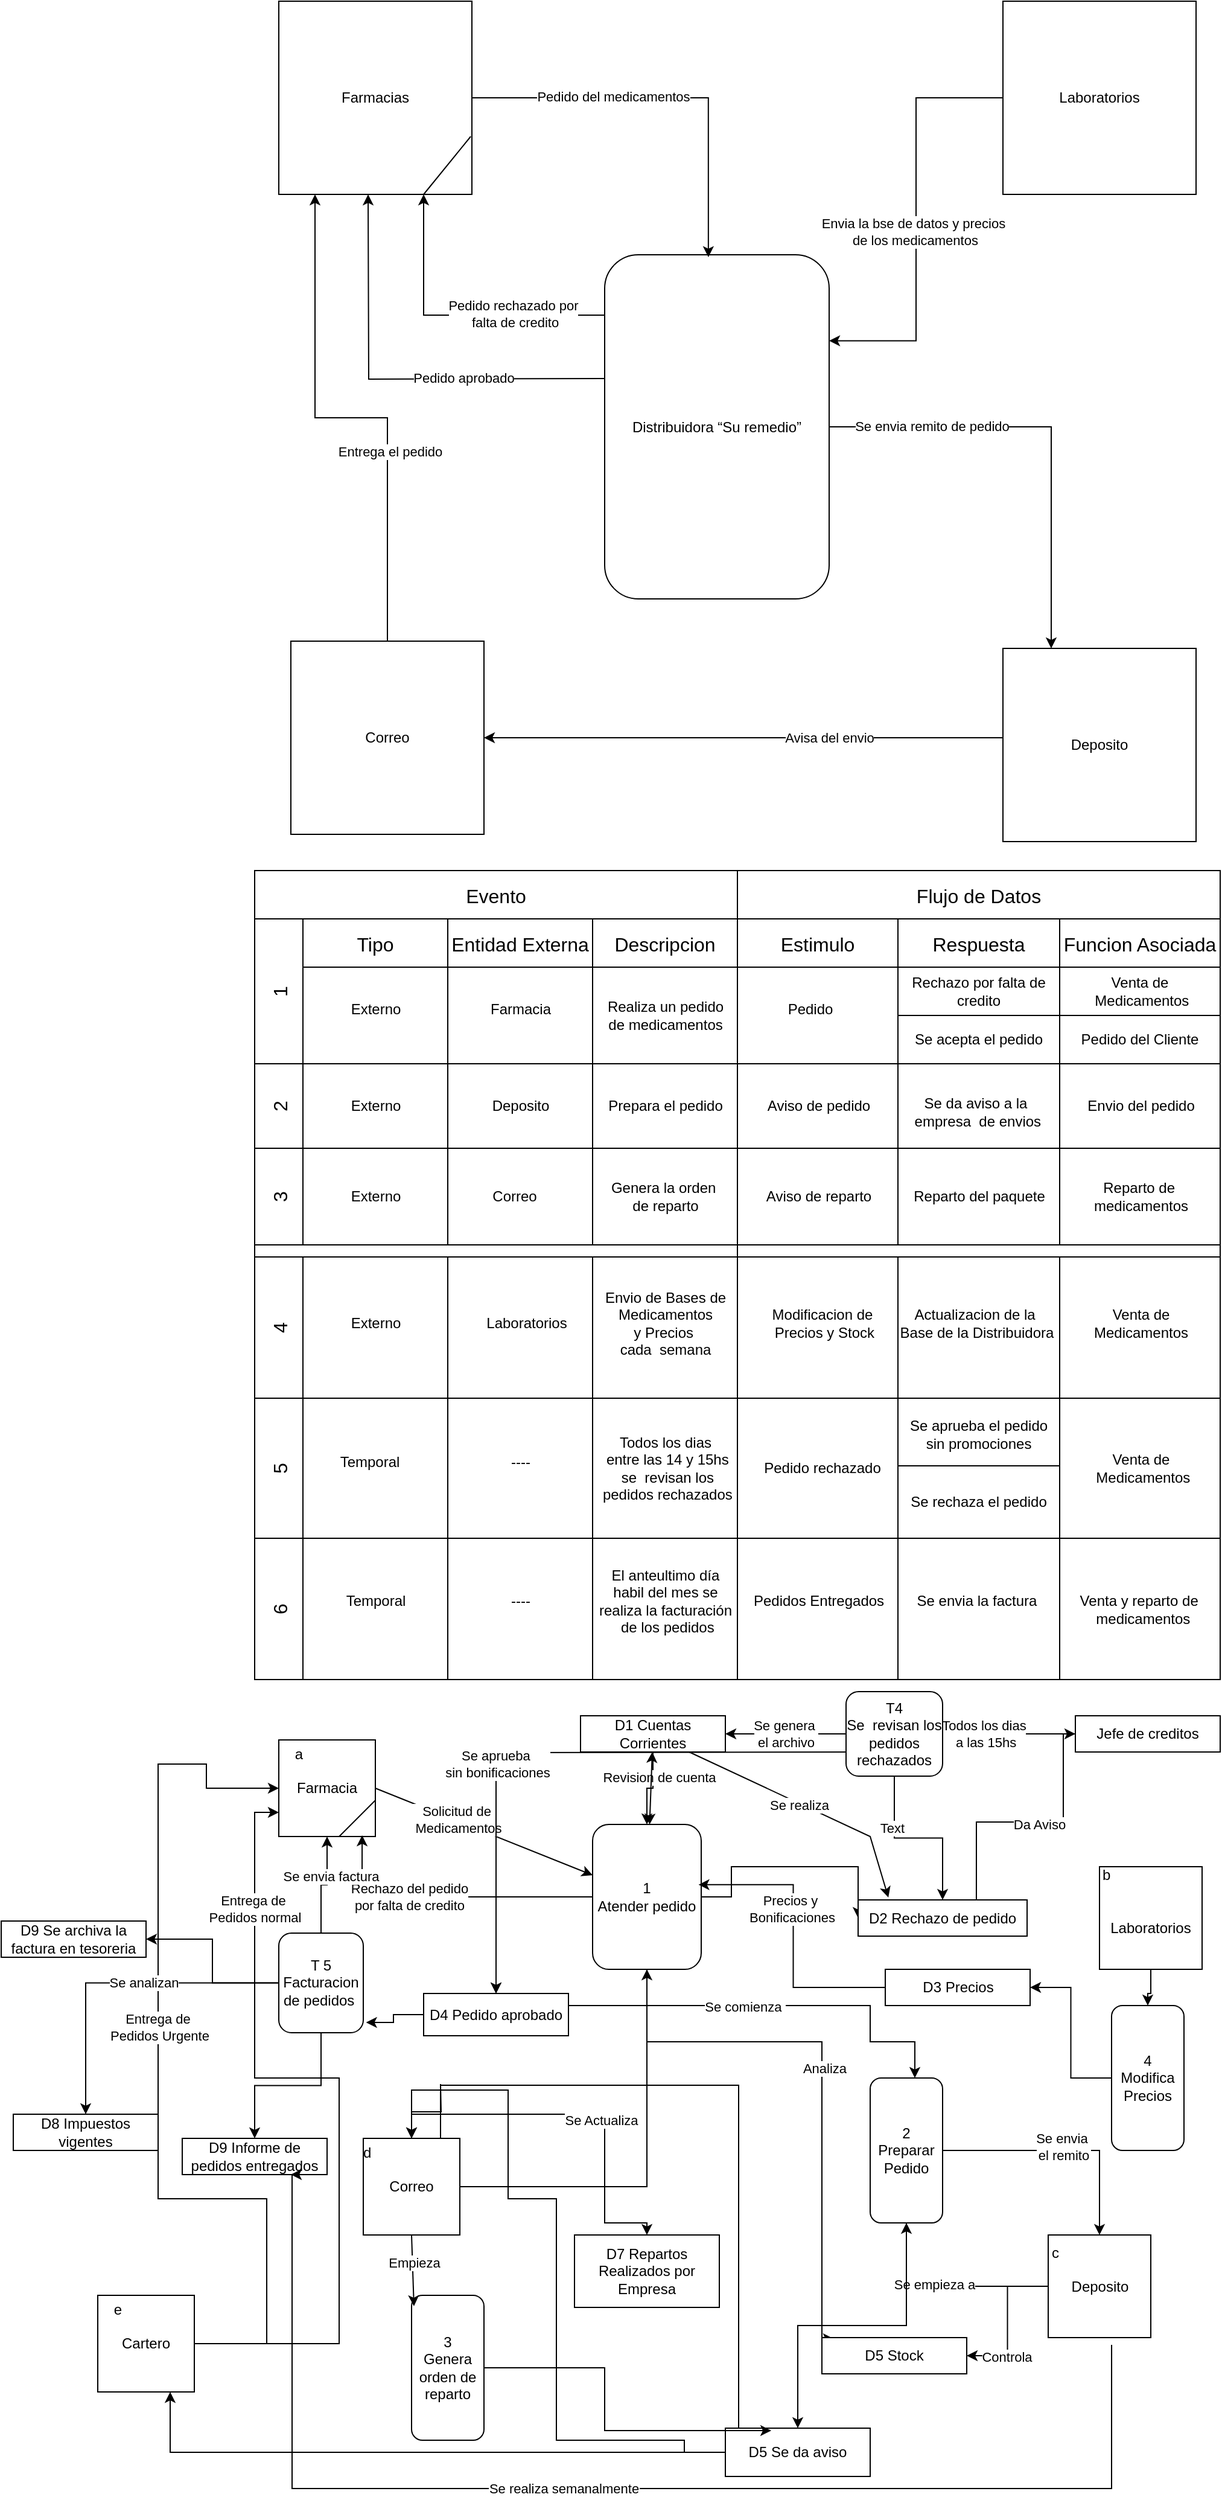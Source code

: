 <mxfile version="24.3.1" type="github">
  <diagram id="C5RBs43oDa-KdzZeNtuy" name="Page-1">
    <mxGraphModel dx="2261" dy="1949" grid="1" gridSize="10" guides="1" tooltips="1" connect="1" arrows="1" fold="1" page="1" pageScale="1" pageWidth="827" pageHeight="1169" math="0" shadow="0">
      <root>
        <mxCell id="WIyWlLk6GJQsqaUBKTNV-0" />
        <mxCell id="WIyWlLk6GJQsqaUBKTNV-1" parent="WIyWlLk6GJQsqaUBKTNV-0" />
        <mxCell id="n2zm2NbRYSxMb9JQT0WN-96" style="edgeStyle=orthogonalEdgeStyle;rounded=0;orthogonalLoop=1;jettySize=auto;html=1;entryX=0.083;entryY=0.033;entryDx=0;entryDy=0;entryPerimeter=0;" parent="WIyWlLk6GJQsqaUBKTNV-1" source="n2zm2NbRYSxMb9JQT0WN-75" target="n2zm2NbRYSxMb9JQT0WN-85" edge="1">
          <mxGeometry relative="1" as="geometry">
            <Array as="points">
              <mxPoint x="490" y="570" />
            </Array>
            <mxPoint x="290" y="550" as="sourcePoint" />
            <mxPoint x="490" y="795" as="targetPoint" />
          </mxGeometry>
        </mxCell>
        <mxCell id="n2zm2NbRYSxMb9JQT0WN-97" value="Analiza" style="edgeLabel;html=1;align=center;verticalAlign=middle;resizable=0;points=[];" parent="n2zm2NbRYSxMb9JQT0WN-96" vertex="1" connectable="0">
          <mxGeometry x="-0.015" y="2" relative="1" as="geometry">
            <mxPoint as="offset" />
          </mxGeometry>
        </mxCell>
        <mxCell id="eyok-czRbijV0H3hoaND-8" style="edgeStyle=orthogonalEdgeStyle;rounded=0;orthogonalLoop=1;jettySize=auto;html=1;" parent="WIyWlLk6GJQsqaUBKTNV-1" source="eyok-czRbijV0H3hoaND-0" edge="1">
          <mxGeometry relative="1" as="geometry">
            <mxPoint x="290" y="-860" as="sourcePoint" />
            <mxPoint x="160" y="-960" as="targetPoint" />
            <Array as="points">
              <mxPoint x="160" y="-860" />
            </Array>
          </mxGeometry>
        </mxCell>
        <mxCell id="eyok-czRbijV0H3hoaND-9" value="Pedido rechazado por&lt;div&gt;&amp;nbsp;falta de credito&lt;/div&gt;" style="edgeLabel;html=1;align=center;verticalAlign=middle;resizable=0;points=[];" parent="eyok-czRbijV0H3hoaND-8" vertex="1" connectable="0">
          <mxGeometry x="-0.388" y="-1" relative="1" as="geometry">
            <mxPoint as="offset" />
          </mxGeometry>
        </mxCell>
        <mxCell id="eyok-czRbijV0H3hoaND-17" style="edgeStyle=orthogonalEdgeStyle;rounded=0;orthogonalLoop=1;jettySize=auto;html=1;" parent="WIyWlLk6GJQsqaUBKTNV-1" source="eyok-czRbijV0H3hoaND-0" target="eyok-czRbijV0H3hoaND-13" edge="1">
          <mxGeometry relative="1" as="geometry">
            <Array as="points">
              <mxPoint x="680" y="-767" />
            </Array>
          </mxGeometry>
        </mxCell>
        <mxCell id="eyok-czRbijV0H3hoaND-22" value="Se envia remito de pedido" style="edgeLabel;html=1;align=center;verticalAlign=middle;resizable=0;points=[];" parent="eyok-czRbijV0H3hoaND-17" vertex="1" connectable="0">
          <mxGeometry x="-0.539" y="2" relative="1" as="geometry">
            <mxPoint y="1" as="offset" />
          </mxGeometry>
        </mxCell>
        <mxCell id="eyok-czRbijV0H3hoaND-0" value="Distribuidora “Su remedio”" style="rounded=1;whiteSpace=wrap;html=1;rotation=0;" parent="WIyWlLk6GJQsqaUBKTNV-1" vertex="1">
          <mxGeometry x="310" y="-910" width="186" height="285" as="geometry" />
        </mxCell>
        <object label="Farmacias" id="eyok-czRbijV0H3hoaND-1">
          <mxCell style="whiteSpace=wrap;html=1;aspect=fixed;" parent="WIyWlLk6GJQsqaUBKTNV-1" vertex="1">
            <mxGeometry x="40" y="-1120" width="160" height="160" as="geometry" />
          </mxCell>
        </object>
        <mxCell id="eyok-czRbijV0H3hoaND-25" style="edgeStyle=orthogonalEdgeStyle;rounded=0;orthogonalLoop=1;jettySize=auto;html=1;entryX=1;entryY=0.25;entryDx=0;entryDy=0;" parent="WIyWlLk6GJQsqaUBKTNV-1" source="eyok-czRbijV0H3hoaND-3" target="eyok-czRbijV0H3hoaND-0" edge="1">
          <mxGeometry relative="1" as="geometry" />
        </mxCell>
        <mxCell id="eyok-czRbijV0H3hoaND-26" value="Envia la bse de datos y precios&amp;nbsp;&lt;div&gt;de los medicamentos&lt;/div&gt;" style="edgeLabel;html=1;align=center;verticalAlign=middle;resizable=0;points=[];" parent="eyok-czRbijV0H3hoaND-25" vertex="1" connectable="0">
          <mxGeometry x="0.06" y="-1" relative="1" as="geometry">
            <mxPoint as="offset" />
          </mxGeometry>
        </mxCell>
        <mxCell id="eyok-czRbijV0H3hoaND-3" value="Laboratorios" style="whiteSpace=wrap;html=1;aspect=fixed;" parent="WIyWlLk6GJQsqaUBKTNV-1" vertex="1">
          <mxGeometry x="640" y="-1120" width="160" height="160" as="geometry" />
        </mxCell>
        <mxCell id="eyok-czRbijV0H3hoaND-5" value="" style="endArrow=none;html=1;rounded=0;exitX=0.75;exitY=1;exitDx=0;exitDy=0;entryX=0.994;entryY=0.7;entryDx=0;entryDy=0;entryPerimeter=0;" parent="WIyWlLk6GJQsqaUBKTNV-1" source="eyok-czRbijV0H3hoaND-1" target="eyok-czRbijV0H3hoaND-1" edge="1">
          <mxGeometry width="50" height="50" relative="1" as="geometry">
            <mxPoint x="190" y="-960" as="sourcePoint" />
            <mxPoint x="210" y="-990" as="targetPoint" />
            <Array as="points" />
          </mxGeometry>
        </mxCell>
        <mxCell id="eyok-czRbijV0H3hoaND-6" style="edgeStyle=orthogonalEdgeStyle;rounded=0;orthogonalLoop=1;jettySize=auto;html=1;entryX=0.462;entryY=0.007;entryDx=0;entryDy=0;entryPerimeter=0;" parent="WIyWlLk6GJQsqaUBKTNV-1" source="eyok-czRbijV0H3hoaND-1" target="eyok-czRbijV0H3hoaND-0" edge="1">
          <mxGeometry relative="1" as="geometry" />
        </mxCell>
        <mxCell id="eyok-czRbijV0H3hoaND-7" value="Pedido del medicamentos" style="edgeLabel;html=1;align=center;verticalAlign=middle;resizable=0;points=[];" parent="eyok-czRbijV0H3hoaND-6" vertex="1" connectable="0">
          <mxGeometry x="-0.286" y="1" relative="1" as="geometry">
            <mxPoint as="offset" />
          </mxGeometry>
        </mxCell>
        <mxCell id="eyok-czRbijV0H3hoaND-10" style="edgeStyle=orthogonalEdgeStyle;rounded=0;orthogonalLoop=1;jettySize=auto;html=1;" parent="WIyWlLk6GJQsqaUBKTNV-1" edge="1">
          <mxGeometry relative="1" as="geometry">
            <mxPoint x="310" y="-807.5" as="sourcePoint" />
            <mxPoint x="114" y="-960" as="targetPoint" />
          </mxGeometry>
        </mxCell>
        <mxCell id="eyok-czRbijV0H3hoaND-11" value="Pedido aprobado" style="edgeLabel;html=1;align=center;verticalAlign=middle;resizable=0;points=[];" parent="eyok-czRbijV0H3hoaND-10" vertex="1" connectable="0">
          <mxGeometry x="-0.329" y="-1" relative="1" as="geometry">
            <mxPoint as="offset" />
          </mxGeometry>
        </mxCell>
        <mxCell id="eyok-czRbijV0H3hoaND-20" style="edgeStyle=orthogonalEdgeStyle;rounded=0;orthogonalLoop=1;jettySize=auto;html=1;entryX=1;entryY=0.5;entryDx=0;entryDy=0;" parent="WIyWlLk6GJQsqaUBKTNV-1" source="eyok-czRbijV0H3hoaND-13" target="eyok-czRbijV0H3hoaND-14" edge="1">
          <mxGeometry relative="1" as="geometry">
            <Array as="points">
              <mxPoint x="450" y="-510" />
              <mxPoint x="450" y="-510" />
            </Array>
          </mxGeometry>
        </mxCell>
        <mxCell id="eyok-czRbijV0H3hoaND-23" value="Avisa del envio" style="edgeLabel;html=1;align=center;verticalAlign=middle;resizable=0;points=[];" parent="eyok-czRbijV0H3hoaND-20" vertex="1" connectable="0">
          <mxGeometry x="-0.33" relative="1" as="geometry">
            <mxPoint as="offset" />
          </mxGeometry>
        </mxCell>
        <mxCell id="eyok-czRbijV0H3hoaND-13" value="Deposito" style="whiteSpace=wrap;html=1;aspect=fixed;" parent="WIyWlLk6GJQsqaUBKTNV-1" vertex="1">
          <mxGeometry x="640" y="-584" width="160" height="160" as="geometry" />
        </mxCell>
        <mxCell id="eyok-czRbijV0H3hoaND-21" style="edgeStyle=orthogonalEdgeStyle;rounded=0;orthogonalLoop=1;jettySize=auto;html=1;" parent="WIyWlLk6GJQsqaUBKTNV-1" source="eyok-czRbijV0H3hoaND-14" target="eyok-czRbijV0H3hoaND-1" edge="1">
          <mxGeometry relative="1" as="geometry">
            <Array as="points">
              <mxPoint x="130" y="-775" />
              <mxPoint x="70" y="-775" />
            </Array>
          </mxGeometry>
        </mxCell>
        <mxCell id="eyok-czRbijV0H3hoaND-24" value="Entrega el pedido" style="edgeLabel;html=1;align=center;verticalAlign=middle;resizable=0;points=[];" parent="eyok-czRbijV0H3hoaND-21" vertex="1" connectable="0">
          <mxGeometry x="-0.27" y="-2" relative="1" as="geometry">
            <mxPoint as="offset" />
          </mxGeometry>
        </mxCell>
        <mxCell id="eyok-czRbijV0H3hoaND-14" value="Correo" style="whiteSpace=wrap;html=1;aspect=fixed;" parent="WIyWlLk6GJQsqaUBKTNV-1" vertex="1">
          <mxGeometry x="50" y="-590" width="160" height="160" as="geometry" />
        </mxCell>
        <mxCell id="eyok-czRbijV0H3hoaND-16" style="edgeStyle=orthogonalEdgeStyle;rounded=0;orthogonalLoop=1;jettySize=auto;html=1;exitX=0.5;exitY=1;exitDx=0;exitDy=0;" parent="WIyWlLk6GJQsqaUBKTNV-1" source="eyok-czRbijV0H3hoaND-13" target="eyok-czRbijV0H3hoaND-13" edge="1">
          <mxGeometry relative="1" as="geometry" />
        </mxCell>
        <mxCell id="eyok-czRbijV0H3hoaND-140" value="Evento" style="shape=table;childLayout=tableLayout;startSize=40;collapsible=0;recursiveResize=0;expand=0;fontSize=16;" parent="WIyWlLk6GJQsqaUBKTNV-1" vertex="1">
          <mxGeometry x="20" y="-400" width="400" height="310" as="geometry" />
        </mxCell>
        <mxCell id="eyok-czRbijV0H3hoaND-141" value="1" style="shape=tableRow;horizontal=0;swimlaneHead=0;swimlaneBody=0;top=0;left=0;strokeColor=inherit;bottom=0;right=0;dropTarget=0;fontStyle=0;fillColor=none;points=[[0,0.5],[1,0.5]];portConstraint=eastwest;startSize=40;collapsible=0;recursiveResize=0;expand=0;fontSize=16;" parent="eyok-czRbijV0H3hoaND-140" vertex="1">
          <mxGeometry y="40" width="400" height="120" as="geometry" />
        </mxCell>
        <mxCell id="eyok-czRbijV0H3hoaND-142" value="Tipo" style="swimlane;swimlaneHead=0;swimlaneBody=0;fontStyle=0;strokeColor=inherit;connectable=0;fillColor=none;startSize=40;collapsible=0;recursiveResize=0;expand=0;fontSize=16;" parent="eyok-czRbijV0H3hoaND-141" vertex="1">
          <mxGeometry x="40" width="120" height="120" as="geometry">
            <mxRectangle width="120" height="120" as="alternateBounds" />
          </mxGeometry>
        </mxCell>
        <mxCell id="eyok-czRbijV0H3hoaND-185" value="Externo" style="text;html=1;align=center;verticalAlign=middle;resizable=0;points=[];autosize=1;strokeColor=none;fillColor=none;" parent="eyok-czRbijV0H3hoaND-142" vertex="1">
          <mxGeometry x="30" y="60" width="60" height="30" as="geometry" />
        </mxCell>
        <mxCell id="eyok-czRbijV0H3hoaND-143" value="Entidad Externa" style="swimlane;swimlaneHead=0;swimlaneBody=0;fontStyle=0;strokeColor=inherit;connectable=0;fillColor=none;startSize=40;collapsible=0;recursiveResize=0;expand=0;fontSize=16;" parent="eyok-czRbijV0H3hoaND-141" vertex="1">
          <mxGeometry x="160" width="120" height="120" as="geometry">
            <mxRectangle width="120" height="120" as="alternateBounds" />
          </mxGeometry>
        </mxCell>
        <mxCell id="eyok-czRbijV0H3hoaND-190" value="Farmacia" style="text;html=1;align=center;verticalAlign=middle;resizable=0;points=[];autosize=1;strokeColor=none;fillColor=none;" parent="eyok-czRbijV0H3hoaND-143" vertex="1">
          <mxGeometry x="25" y="60" width="70" height="30" as="geometry" />
        </mxCell>
        <mxCell id="eyok-czRbijV0H3hoaND-144" value="Descripcion" style="swimlane;swimlaneHead=0;swimlaneBody=0;fontStyle=0;strokeColor=inherit;connectable=0;fillColor=none;startSize=40;collapsible=0;recursiveResize=0;expand=0;fontSize=16;" parent="eyok-czRbijV0H3hoaND-141" vertex="1">
          <mxGeometry x="280" width="120" height="120" as="geometry">
            <mxRectangle width="120" height="120" as="alternateBounds" />
          </mxGeometry>
        </mxCell>
        <mxCell id="eyok-czRbijV0H3hoaND-193" value="Realiza un pedido&lt;div&gt;de&amp;nbsp;&lt;span style=&quot;background-color: initial;&quot;&gt;medicamentos&lt;/span&gt;&lt;/div&gt;" style="text;html=1;align=center;verticalAlign=middle;resizable=0;points=[];autosize=1;strokeColor=none;fillColor=none;" parent="eyok-czRbijV0H3hoaND-144" vertex="1">
          <mxGeometry y="60" width="120" height="40" as="geometry" />
        </mxCell>
        <mxCell id="eyok-czRbijV0H3hoaND-145" value="2" style="shape=tableRow;horizontal=0;swimlaneHead=0;swimlaneBody=0;top=0;left=0;strokeColor=inherit;bottom=0;right=0;dropTarget=0;fontStyle=0;fillColor=none;points=[[0,0.5],[1,0.5]];portConstraint=eastwest;startSize=40;collapsible=0;recursiveResize=0;expand=0;fontSize=16;" parent="eyok-czRbijV0H3hoaND-140" vertex="1">
          <mxGeometry y="160" width="400" height="70" as="geometry" />
        </mxCell>
        <mxCell id="eyok-czRbijV0H3hoaND-146" value="" style="swimlane;swimlaneHead=0;swimlaneBody=0;fontStyle=0;connectable=0;strokeColor=inherit;fillColor=none;startSize=0;collapsible=0;recursiveResize=0;expand=0;fontSize=16;" parent="eyok-czRbijV0H3hoaND-145" vertex="1">
          <mxGeometry x="40" width="120" height="70" as="geometry">
            <mxRectangle width="120" height="70" as="alternateBounds" />
          </mxGeometry>
        </mxCell>
        <mxCell id="eyok-czRbijV0H3hoaND-187" value="Externo" style="text;html=1;align=center;verticalAlign=middle;resizable=0;points=[];autosize=1;strokeColor=none;fillColor=none;" parent="eyok-czRbijV0H3hoaND-146" vertex="1">
          <mxGeometry x="30" y="20" width="60" height="30" as="geometry" />
        </mxCell>
        <mxCell id="eyok-czRbijV0H3hoaND-147" value="" style="swimlane;swimlaneHead=0;swimlaneBody=0;fontStyle=0;connectable=0;strokeColor=inherit;fillColor=none;startSize=0;collapsible=0;recursiveResize=0;expand=0;fontSize=16;" parent="eyok-czRbijV0H3hoaND-145" vertex="1">
          <mxGeometry x="160" width="120" height="70" as="geometry">
            <mxRectangle width="120" height="70" as="alternateBounds" />
          </mxGeometry>
        </mxCell>
        <mxCell id="eyok-czRbijV0H3hoaND-191" value="Deposito" style="text;html=1;align=center;verticalAlign=middle;resizable=0;points=[];autosize=1;strokeColor=none;fillColor=none;" parent="eyok-czRbijV0H3hoaND-147" vertex="1">
          <mxGeometry x="25" y="20" width="70" height="30" as="geometry" />
        </mxCell>
        <mxCell id="eyok-czRbijV0H3hoaND-148" value="" style="swimlane;swimlaneHead=0;swimlaneBody=0;fontStyle=0;connectable=0;strokeColor=inherit;fillColor=none;startSize=0;collapsible=0;recursiveResize=0;expand=0;fontSize=16;" parent="eyok-czRbijV0H3hoaND-145" vertex="1">
          <mxGeometry x="280" width="120" height="70" as="geometry">
            <mxRectangle width="120" height="70" as="alternateBounds" />
          </mxGeometry>
        </mxCell>
        <mxCell id="eyok-czRbijV0H3hoaND-194" value="Prepara el pedido" style="text;html=1;align=center;verticalAlign=middle;resizable=0;points=[];autosize=1;strokeColor=none;fillColor=none;" parent="eyok-czRbijV0H3hoaND-148" vertex="1">
          <mxGeometry y="20" width="120" height="30" as="geometry" />
        </mxCell>
        <mxCell id="eyok-czRbijV0H3hoaND-149" value="3" style="shape=tableRow;horizontal=0;swimlaneHead=0;swimlaneBody=0;top=0;left=0;strokeColor=inherit;bottom=0;right=0;dropTarget=0;fontStyle=0;fillColor=none;points=[[0,0.5],[1,0.5]];portConstraint=eastwest;startSize=40;collapsible=0;recursiveResize=0;expand=0;fontSize=16;" parent="eyok-czRbijV0H3hoaND-140" vertex="1">
          <mxGeometry y="230" width="400" height="80" as="geometry" />
        </mxCell>
        <mxCell id="eyok-czRbijV0H3hoaND-150" value="" style="swimlane;swimlaneHead=0;swimlaneBody=0;fontStyle=0;connectable=0;strokeColor=inherit;fillColor=none;startSize=0;collapsible=0;recursiveResize=0;expand=0;fontSize=16;" parent="eyok-czRbijV0H3hoaND-149" vertex="1">
          <mxGeometry x="40" width="120" height="80" as="geometry">
            <mxRectangle width="120" height="80" as="alternateBounds" />
          </mxGeometry>
        </mxCell>
        <mxCell id="eyok-czRbijV0H3hoaND-188" value="Externo" style="text;html=1;align=center;verticalAlign=middle;resizable=0;points=[];autosize=1;strokeColor=none;fillColor=none;" parent="eyok-czRbijV0H3hoaND-150" vertex="1">
          <mxGeometry x="30" y="25" width="60" height="30" as="geometry" />
        </mxCell>
        <mxCell id="eyok-czRbijV0H3hoaND-151" value="" style="swimlane;swimlaneHead=0;swimlaneBody=0;fontStyle=0;connectable=0;strokeColor=inherit;fillColor=none;startSize=0;collapsible=0;recursiveResize=0;expand=0;fontSize=16;" parent="eyok-czRbijV0H3hoaND-149" vertex="1">
          <mxGeometry x="160" width="120" height="80" as="geometry">
            <mxRectangle width="120" height="80" as="alternateBounds" />
          </mxGeometry>
        </mxCell>
        <mxCell id="eyok-czRbijV0H3hoaND-192" value="Correo" style="text;html=1;align=center;verticalAlign=middle;resizable=0;points=[];autosize=1;strokeColor=none;fillColor=none;" parent="eyok-czRbijV0H3hoaND-151" vertex="1">
          <mxGeometry x="25" y="25" width="60" height="30" as="geometry" />
        </mxCell>
        <mxCell id="eyok-czRbijV0H3hoaND-152" value="" style="swimlane;swimlaneHead=0;swimlaneBody=0;fontStyle=0;connectable=0;strokeColor=inherit;fillColor=none;startSize=0;collapsible=0;recursiveResize=0;expand=0;fontSize=16;" parent="eyok-czRbijV0H3hoaND-149" vertex="1">
          <mxGeometry x="280" width="120" height="80" as="geometry">
            <mxRectangle width="120" height="80" as="alternateBounds" />
          </mxGeometry>
        </mxCell>
        <mxCell id="eyok-czRbijV0H3hoaND-195" value="Genera la orden&amp;nbsp;&lt;div&gt;de reparto&lt;/div&gt;" style="text;html=1;align=center;verticalAlign=middle;resizable=0;points=[];autosize=1;strokeColor=none;fillColor=none;" parent="eyok-czRbijV0H3hoaND-152" vertex="1">
          <mxGeometry x="5" y="20" width="110" height="40" as="geometry" />
        </mxCell>
        <mxCell id="eyok-czRbijV0H3hoaND-153" value="Flujo de Datos" style="shape=table;childLayout=tableLayout;startSize=40;collapsible=0;recursiveResize=0;expand=0;fontSize=16;" parent="WIyWlLk6GJQsqaUBKTNV-1" vertex="1">
          <mxGeometry x="420" y="-400" width="400" height="310" as="geometry" />
        </mxCell>
        <mxCell id="eyok-czRbijV0H3hoaND-154" value="" style="shape=tableRow;horizontal=0;swimlaneHead=0;swimlaneBody=0;top=0;left=0;strokeColor=inherit;bottom=0;right=0;dropTarget=0;fontStyle=0;fillColor=none;points=[[0,0.5],[1,0.5]];portConstraint=eastwest;startSize=0;collapsible=0;recursiveResize=0;expand=0;fontSize=16;" parent="eyok-czRbijV0H3hoaND-153" vertex="1">
          <mxGeometry y="40" width="400" height="120" as="geometry" />
        </mxCell>
        <mxCell id="eyok-czRbijV0H3hoaND-155" value="Estimulo" style="swimlane;swimlaneHead=0;swimlaneBody=0;fontStyle=0;strokeColor=inherit;connectable=0;fillColor=none;startSize=40;collapsible=0;recursiveResize=0;expand=0;fontSize=16;" parent="eyok-czRbijV0H3hoaND-154" vertex="1">
          <mxGeometry width="133" height="120" as="geometry">
            <mxRectangle width="133" height="120" as="alternateBounds" />
          </mxGeometry>
        </mxCell>
        <mxCell id="eyok-czRbijV0H3hoaND-196" value="Pedido" style="text;html=1;align=center;verticalAlign=middle;resizable=0;points=[];autosize=1;strokeColor=none;fillColor=none;" parent="eyok-czRbijV0H3hoaND-155" vertex="1">
          <mxGeometry x="30" y="60" width="60" height="30" as="geometry" />
        </mxCell>
        <mxCell id="eyok-czRbijV0H3hoaND-156" value="Respuesta" style="swimlane;swimlaneHead=0;swimlaneBody=0;fontStyle=0;strokeColor=inherit;connectable=0;fillColor=none;startSize=40;collapsible=0;recursiveResize=0;expand=0;fontSize=16;" parent="eyok-czRbijV0H3hoaND-154" vertex="1">
          <mxGeometry x="133" width="134" height="120" as="geometry">
            <mxRectangle width="134" height="120" as="alternateBounds" />
          </mxGeometry>
        </mxCell>
        <mxCell id="eyok-czRbijV0H3hoaND-206" value="Rechazo por falta de credito" style="whiteSpace=wrap;html=1;" parent="eyok-czRbijV0H3hoaND-156" vertex="1">
          <mxGeometry y="40" width="134" height="40" as="geometry" />
        </mxCell>
        <mxCell id="eyok-czRbijV0H3hoaND-157" value="Funcion Asociada" style="swimlane;swimlaneHead=0;swimlaneBody=0;fontStyle=0;strokeColor=inherit;connectable=0;fillColor=none;startSize=40;collapsible=0;recursiveResize=0;expand=0;fontSize=16;" parent="eyok-czRbijV0H3hoaND-154" vertex="1">
          <mxGeometry x="267" width="133" height="120" as="geometry">
            <mxRectangle width="133" height="120" as="alternateBounds" />
          </mxGeometry>
        </mxCell>
        <mxCell id="eyok-czRbijV0H3hoaND-212" value="Venta de&lt;div&gt;&amp;nbsp;Medicamentos&lt;/div&gt;" style="whiteSpace=wrap;html=1;" parent="eyok-czRbijV0H3hoaND-157" vertex="1">
          <mxGeometry y="40" width="133" height="40" as="geometry" />
        </mxCell>
        <mxCell id="eyok-czRbijV0H3hoaND-235" value="Pedido del Cliente" style="whiteSpace=wrap;html=1;" parent="eyok-czRbijV0H3hoaND-157" vertex="1">
          <mxGeometry y="80" width="133" height="40" as="geometry" />
        </mxCell>
        <mxCell id="eyok-czRbijV0H3hoaND-158" value="" style="shape=tableRow;horizontal=0;swimlaneHead=0;swimlaneBody=0;top=0;left=0;strokeColor=inherit;bottom=0;right=0;dropTarget=0;fontStyle=0;fillColor=none;points=[[0,0.5],[1,0.5]];portConstraint=eastwest;startSize=0;collapsible=0;recursiveResize=0;expand=0;fontSize=16;" parent="eyok-czRbijV0H3hoaND-153" vertex="1">
          <mxGeometry y="160" width="400" height="70" as="geometry" />
        </mxCell>
        <mxCell id="eyok-czRbijV0H3hoaND-159" value="" style="swimlane;swimlaneHead=0;swimlaneBody=0;fontStyle=0;connectable=0;strokeColor=inherit;fillColor=none;startSize=0;collapsible=0;recursiveResize=0;expand=0;fontSize=16;" parent="eyok-czRbijV0H3hoaND-158" vertex="1">
          <mxGeometry width="133" height="70" as="geometry">
            <mxRectangle width="133" height="70" as="alternateBounds" />
          </mxGeometry>
        </mxCell>
        <mxCell id="eyok-czRbijV0H3hoaND-197" value="Aviso de pedido" style="text;html=1;align=center;verticalAlign=middle;resizable=0;points=[];autosize=1;strokeColor=none;fillColor=none;" parent="eyok-czRbijV0H3hoaND-159" vertex="1">
          <mxGeometry x="11.5" y="20" width="110" height="30" as="geometry" />
        </mxCell>
        <mxCell id="eyok-czRbijV0H3hoaND-160" value="" style="swimlane;swimlaneHead=0;swimlaneBody=0;fontStyle=0;connectable=0;strokeColor=inherit;fillColor=none;startSize=0;collapsible=0;recursiveResize=0;expand=0;fontSize=16;" parent="eyok-czRbijV0H3hoaND-158" vertex="1">
          <mxGeometry x="133" width="134" height="70" as="geometry">
            <mxRectangle width="134" height="70" as="alternateBounds" />
          </mxGeometry>
        </mxCell>
        <mxCell id="eyok-czRbijV0H3hoaND-200" value="Se da aviso a la&lt;div&gt;&amp;nbsp;empresa&amp;nbsp;&lt;span style=&quot;background-color: initial;&quot;&gt;&amp;nbsp;de envios&lt;/span&gt;&lt;/div&gt;" style="text;html=1;align=center;verticalAlign=middle;resizable=0;points=[];autosize=1;strokeColor=none;fillColor=none;" parent="eyok-czRbijV0H3hoaND-160" vertex="1">
          <mxGeometry x="-1.5" y="20" width="130" height="40" as="geometry" />
        </mxCell>
        <mxCell id="eyok-czRbijV0H3hoaND-161" value="" style="swimlane;swimlaneHead=0;swimlaneBody=0;fontStyle=0;connectable=0;strokeColor=inherit;fillColor=none;startSize=0;collapsible=0;recursiveResize=0;expand=0;fontSize=16;" parent="eyok-czRbijV0H3hoaND-158" vertex="1">
          <mxGeometry x="267" width="133" height="70" as="geometry">
            <mxRectangle width="133" height="70" as="alternateBounds" />
          </mxGeometry>
        </mxCell>
        <mxCell id="eyok-czRbijV0H3hoaND-203" value="Envio del pedido" style="text;html=1;align=center;verticalAlign=middle;resizable=0;points=[];autosize=1;strokeColor=none;fillColor=none;" parent="eyok-czRbijV0H3hoaND-161" vertex="1">
          <mxGeometry x="11.5" y="20" width="110" height="30" as="geometry" />
        </mxCell>
        <mxCell id="eyok-czRbijV0H3hoaND-162" value="" style="shape=tableRow;horizontal=0;swimlaneHead=0;swimlaneBody=0;top=0;left=0;strokeColor=inherit;bottom=0;right=0;dropTarget=0;fontStyle=0;fillColor=none;points=[[0,0.5],[1,0.5]];portConstraint=eastwest;startSize=0;collapsible=0;recursiveResize=0;expand=0;fontSize=16;" parent="eyok-czRbijV0H3hoaND-153" vertex="1">
          <mxGeometry y="230" width="400" height="80" as="geometry" />
        </mxCell>
        <mxCell id="eyok-czRbijV0H3hoaND-163" value="" style="swimlane;swimlaneHead=0;swimlaneBody=0;fontStyle=0;connectable=0;strokeColor=inherit;fillColor=none;startSize=0;collapsible=0;recursiveResize=0;expand=0;fontSize=16;" parent="eyok-czRbijV0H3hoaND-162" vertex="1">
          <mxGeometry width="133" height="80" as="geometry">
            <mxRectangle width="133" height="80" as="alternateBounds" />
          </mxGeometry>
        </mxCell>
        <mxCell id="eyok-czRbijV0H3hoaND-198" value="Aviso de reparto" style="text;html=1;align=center;verticalAlign=middle;resizable=0;points=[];autosize=1;strokeColor=none;fillColor=none;" parent="eyok-czRbijV0H3hoaND-163" vertex="1">
          <mxGeometry x="11.5" y="25" width="110" height="30" as="geometry" />
        </mxCell>
        <mxCell id="eyok-czRbijV0H3hoaND-164" value="" style="swimlane;swimlaneHead=0;swimlaneBody=0;fontStyle=0;connectable=0;strokeColor=inherit;fillColor=none;startSize=0;collapsible=0;recursiveResize=0;expand=0;fontSize=16;" parent="eyok-czRbijV0H3hoaND-162" vertex="1">
          <mxGeometry x="133" width="134" height="80" as="geometry">
            <mxRectangle width="134" height="80" as="alternateBounds" />
          </mxGeometry>
        </mxCell>
        <mxCell id="eyok-czRbijV0H3hoaND-201" value="Reparto del paquete" style="text;html=1;align=center;verticalAlign=middle;resizable=0;points=[];autosize=1;strokeColor=none;fillColor=none;" parent="eyok-czRbijV0H3hoaND-164" vertex="1">
          <mxGeometry x="2" y="25" width="130" height="30" as="geometry" />
        </mxCell>
        <mxCell id="eyok-czRbijV0H3hoaND-165" value="" style="swimlane;swimlaneHead=0;swimlaneBody=0;fontStyle=0;connectable=0;strokeColor=inherit;fillColor=none;startSize=0;collapsible=0;recursiveResize=0;expand=0;fontSize=16;" parent="eyok-czRbijV0H3hoaND-162" vertex="1">
          <mxGeometry x="267" width="133" height="80" as="geometry">
            <mxRectangle width="133" height="80" as="alternateBounds" />
          </mxGeometry>
        </mxCell>
        <mxCell id="eyok-czRbijV0H3hoaND-204" value="Reparto de&amp;nbsp;&lt;div&gt;medicamentos&lt;/div&gt;" style="text;html=1;align=center;verticalAlign=middle;resizable=0;points=[];autosize=1;strokeColor=none;fillColor=none;" parent="eyok-czRbijV0H3hoaND-165" vertex="1">
          <mxGeometry x="16.5" y="20" width="100" height="40" as="geometry" />
        </mxCell>
        <mxCell id="eyok-czRbijV0H3hoaND-208" value="Se acepta el pedido" style="whiteSpace=wrap;html=1;" parent="WIyWlLk6GJQsqaUBKTNV-1" vertex="1">
          <mxGeometry x="553" y="-280" width="134" height="40" as="geometry" />
        </mxCell>
        <mxCell id="n2zm2NbRYSxMb9JQT0WN-11" value="" style="shape=table;childLayout=tableLayout;startSize=10;collapsible=0;recursiveResize=0;expand=0;fontSize=16;" parent="WIyWlLk6GJQsqaUBKTNV-1" vertex="1">
          <mxGeometry x="20" y="-90" width="400" height="360" as="geometry" />
        </mxCell>
        <mxCell id="n2zm2NbRYSxMb9JQT0WN-12" value="4" style="shape=tableRow;horizontal=0;swimlaneHead=0;swimlaneBody=0;top=0;left=0;strokeColor=inherit;bottom=0;right=0;dropTarget=0;fontStyle=0;fillColor=none;points=[[0,0.5],[1,0.5]];portConstraint=eastwest;startSize=40;collapsible=0;recursiveResize=0;expand=0;fontSize=16;" parent="n2zm2NbRYSxMb9JQT0WN-11" vertex="1">
          <mxGeometry y="10" width="400" height="117" as="geometry" />
        </mxCell>
        <mxCell id="n2zm2NbRYSxMb9JQT0WN-13" value="" style="swimlane;swimlaneHead=0;swimlaneBody=0;fontStyle=0;strokeColor=inherit;connectable=0;fillColor=none;startSize=0;collapsible=0;recursiveResize=0;expand=0;fontSize=16;" parent="n2zm2NbRYSxMb9JQT0WN-12" vertex="1">
          <mxGeometry x="40" width="120" height="117" as="geometry">
            <mxRectangle width="120" height="117" as="alternateBounds" />
          </mxGeometry>
        </mxCell>
        <mxCell id="n2zm2NbRYSxMb9JQT0WN-51" value="Externo" style="text;html=1;align=center;verticalAlign=middle;resizable=0;points=[];autosize=1;strokeColor=none;fillColor=none;" parent="n2zm2NbRYSxMb9JQT0WN-13" vertex="1">
          <mxGeometry x="30" y="40" width="60" height="30" as="geometry" />
        </mxCell>
        <mxCell id="n2zm2NbRYSxMb9JQT0WN-14" value="" style="swimlane;swimlaneHead=0;swimlaneBody=0;fontStyle=0;strokeColor=inherit;connectable=0;fillColor=none;startSize=0;collapsible=0;recursiveResize=0;expand=0;fontSize=16;" parent="n2zm2NbRYSxMb9JQT0WN-12" vertex="1">
          <mxGeometry x="160" width="120" height="117" as="geometry">
            <mxRectangle width="120" height="117" as="alternateBounds" />
          </mxGeometry>
        </mxCell>
        <mxCell id="n2zm2NbRYSxMb9JQT0WN-54" value="Laboratorios" style="text;html=1;align=center;verticalAlign=middle;resizable=0;points=[];autosize=1;strokeColor=none;fillColor=none;" parent="n2zm2NbRYSxMb9JQT0WN-14" vertex="1">
          <mxGeometry x="20" y="40" width="90" height="30" as="geometry" />
        </mxCell>
        <mxCell id="n2zm2NbRYSxMb9JQT0WN-15" value="" style="swimlane;swimlaneHead=0;swimlaneBody=0;fontStyle=0;strokeColor=inherit;connectable=0;fillColor=none;startSize=0;collapsible=0;recursiveResize=0;expand=0;fontSize=16;" parent="n2zm2NbRYSxMb9JQT0WN-12" vertex="1">
          <mxGeometry x="280" width="120" height="117" as="geometry">
            <mxRectangle width="120" height="117" as="alternateBounds" />
          </mxGeometry>
        </mxCell>
        <mxCell id="n2zm2NbRYSxMb9JQT0WN-53" value="Envio de Bases de&lt;div&gt;&amp;nbsp;Medicamentos&amp;nbsp;&lt;div&gt;y Precios&amp;nbsp;&lt;/div&gt;&lt;div&gt;cada&amp;nbsp; semana&lt;/div&gt;&lt;/div&gt;" style="text;html=1;align=center;verticalAlign=middle;resizable=0;points=[];autosize=1;strokeColor=none;fillColor=none;" parent="n2zm2NbRYSxMb9JQT0WN-15" vertex="1">
          <mxGeometry y="20" width="120" height="70" as="geometry" />
        </mxCell>
        <mxCell id="n2zm2NbRYSxMb9JQT0WN-16" value="5" style="shape=tableRow;horizontal=0;swimlaneHead=0;swimlaneBody=0;top=0;left=0;strokeColor=inherit;bottom=0;right=0;dropTarget=0;fontStyle=0;fillColor=none;points=[[0,0.5],[1,0.5]];portConstraint=eastwest;startSize=40;collapsible=0;recursiveResize=0;expand=0;fontSize=16;" parent="n2zm2NbRYSxMb9JQT0WN-11" vertex="1">
          <mxGeometry y="127" width="400" height="116" as="geometry" />
        </mxCell>
        <mxCell id="n2zm2NbRYSxMb9JQT0WN-17" value="" style="swimlane;swimlaneHead=0;swimlaneBody=0;fontStyle=0;connectable=0;strokeColor=inherit;fillColor=none;startSize=0;collapsible=0;recursiveResize=0;expand=0;fontSize=16;" parent="n2zm2NbRYSxMb9JQT0WN-16" vertex="1">
          <mxGeometry x="40" width="120" height="116" as="geometry">
            <mxRectangle width="120" height="116" as="alternateBounds" />
          </mxGeometry>
        </mxCell>
        <mxCell id="n2zm2NbRYSxMb9JQT0WN-52" value="Temporal" style="text;html=1;align=center;verticalAlign=middle;resizable=0;points=[];autosize=1;strokeColor=none;fillColor=none;" parent="n2zm2NbRYSxMb9JQT0WN-17" vertex="1">
          <mxGeometry x="20" y="38" width="70" height="30" as="geometry" />
        </mxCell>
        <mxCell id="n2zm2NbRYSxMb9JQT0WN-18" value="" style="swimlane;swimlaneHead=0;swimlaneBody=0;fontStyle=0;connectable=0;strokeColor=inherit;fillColor=none;startSize=0;collapsible=0;recursiveResize=0;expand=0;fontSize=16;" parent="n2zm2NbRYSxMb9JQT0WN-16" vertex="1">
          <mxGeometry x="160" width="120" height="116" as="geometry">
            <mxRectangle width="120" height="116" as="alternateBounds" />
          </mxGeometry>
        </mxCell>
        <mxCell id="n2zm2NbRYSxMb9JQT0WN-60" value="----" style="text;html=1;align=center;verticalAlign=middle;resizable=0;points=[];autosize=1;strokeColor=none;fillColor=none;" parent="n2zm2NbRYSxMb9JQT0WN-18" vertex="1">
          <mxGeometry x="40" y="38" width="40" height="30" as="geometry" />
        </mxCell>
        <mxCell id="n2zm2NbRYSxMb9JQT0WN-19" value="" style="swimlane;swimlaneHead=0;swimlaneBody=0;fontStyle=0;connectable=0;strokeColor=inherit;fillColor=none;startSize=0;collapsible=0;recursiveResize=0;expand=0;fontSize=16;" parent="n2zm2NbRYSxMb9JQT0WN-16" vertex="1">
          <mxGeometry x="280" width="120" height="116" as="geometry">
            <mxRectangle width="120" height="116" as="alternateBounds" />
          </mxGeometry>
        </mxCell>
        <mxCell id="n2zm2NbRYSxMb9JQT0WN-59" value="Todos los dias&lt;div&gt;&amp;nbsp;entre las 14 y 15hs&lt;/div&gt;&lt;div&gt;&amp;nbsp;&lt;span style=&quot;background-color: initial;&quot;&gt;se&amp;nbsp;&lt;/span&gt;&lt;span style=&quot;background-color: initial;&quot;&gt;&amp;nbsp;revisan los&lt;/span&gt;&lt;/div&gt;&lt;div&gt;&lt;span style=&quot;background-color: initial;&quot;&gt;&amp;nbsp;pedidos&amp;nbsp;&lt;/span&gt;&lt;span style=&quot;background-color: initial;&quot;&gt;rechazados&lt;/span&gt;&lt;/div&gt;" style="text;html=1;align=center;verticalAlign=middle;resizable=0;points=[];autosize=1;strokeColor=none;fillColor=none;" parent="n2zm2NbRYSxMb9JQT0WN-19" vertex="1">
          <mxGeometry x="-5" y="23" width="130" height="70" as="geometry" />
        </mxCell>
        <mxCell id="n2zm2NbRYSxMb9JQT0WN-20" value="6" style="shape=tableRow;horizontal=0;swimlaneHead=0;swimlaneBody=0;top=0;left=0;strokeColor=inherit;bottom=0;right=0;dropTarget=0;fontStyle=0;fillColor=none;points=[[0,0.5],[1,0.5]];portConstraint=eastwest;startSize=40;collapsible=0;recursiveResize=0;expand=0;fontSize=16;" parent="n2zm2NbRYSxMb9JQT0WN-11" vertex="1">
          <mxGeometry y="243" width="400" height="117" as="geometry" />
        </mxCell>
        <mxCell id="n2zm2NbRYSxMb9JQT0WN-21" value="" style="swimlane;swimlaneHead=0;swimlaneBody=0;fontStyle=0;connectable=0;strokeColor=inherit;fillColor=none;startSize=0;collapsible=0;recursiveResize=0;expand=0;fontSize=16;" parent="n2zm2NbRYSxMb9JQT0WN-20" vertex="1">
          <mxGeometry x="40" width="120" height="117" as="geometry">
            <mxRectangle width="120" height="117" as="alternateBounds" />
          </mxGeometry>
        </mxCell>
        <mxCell id="n2zm2NbRYSxMb9JQT0WN-56" value="Temporal" style="text;html=1;align=center;verticalAlign=middle;resizable=0;points=[];autosize=1;strokeColor=none;fillColor=none;" parent="n2zm2NbRYSxMb9JQT0WN-21" vertex="1">
          <mxGeometry x="25" y="37" width="70" height="30" as="geometry" />
        </mxCell>
        <mxCell id="n2zm2NbRYSxMb9JQT0WN-22" value="" style="swimlane;swimlaneHead=0;swimlaneBody=0;fontStyle=0;connectable=0;strokeColor=inherit;fillColor=none;startSize=0;collapsible=0;recursiveResize=0;expand=0;fontSize=16;" parent="n2zm2NbRYSxMb9JQT0WN-20" vertex="1">
          <mxGeometry x="160" width="120" height="117" as="geometry">
            <mxRectangle width="120" height="117" as="alternateBounds" />
          </mxGeometry>
        </mxCell>
        <mxCell id="n2zm2NbRYSxMb9JQT0WN-63" value="----" style="text;html=1;align=center;verticalAlign=middle;resizable=0;points=[];autosize=1;strokeColor=none;fillColor=none;" parent="n2zm2NbRYSxMb9JQT0WN-22" vertex="1">
          <mxGeometry x="40" y="37" width="40" height="30" as="geometry" />
        </mxCell>
        <mxCell id="n2zm2NbRYSxMb9JQT0WN-23" value="" style="swimlane;swimlaneHead=0;swimlaneBody=0;fontStyle=0;connectable=0;strokeColor=inherit;fillColor=none;startSize=0;collapsible=0;recursiveResize=0;expand=0;fontSize=16;" parent="n2zm2NbRYSxMb9JQT0WN-20" vertex="1">
          <mxGeometry x="280" width="120" height="117" as="geometry">
            <mxRectangle width="120" height="117" as="alternateBounds" />
          </mxGeometry>
        </mxCell>
        <mxCell id="n2zm2NbRYSxMb9JQT0WN-62" value="El anteultimo día&lt;div&gt;habil del mes se&lt;/div&gt;&lt;div&gt;realiza la facturación&lt;/div&gt;&lt;div&gt;&amp;nbsp;de los pedidos&lt;br&gt;&lt;/div&gt;" style="text;html=1;align=center;verticalAlign=middle;resizable=0;points=[];autosize=1;strokeColor=none;fillColor=none;" parent="n2zm2NbRYSxMb9JQT0WN-23" vertex="1">
          <mxGeometry x="-5" y="17" width="130" height="70" as="geometry" />
        </mxCell>
        <mxCell id="n2zm2NbRYSxMb9JQT0WN-38" value="" style="shape=table;childLayout=tableLayout;startSize=10;collapsible=0;recursiveResize=0;expand=0;fontSize=16;" parent="WIyWlLk6GJQsqaUBKTNV-1" vertex="1">
          <mxGeometry x="420" y="-90" width="400" height="360" as="geometry" />
        </mxCell>
        <mxCell id="n2zm2NbRYSxMb9JQT0WN-39" value="" style="shape=tableRow;horizontal=0;swimlaneHead=0;swimlaneBody=0;top=0;left=0;strokeColor=inherit;bottom=0;right=0;dropTarget=0;fontStyle=0;fillColor=none;points=[[0,0.5],[1,0.5]];portConstraint=eastwest;startSize=0;collapsible=0;recursiveResize=0;expand=0;fontSize=16;" parent="n2zm2NbRYSxMb9JQT0WN-38" vertex="1">
          <mxGeometry y="10" width="400" height="117" as="geometry" />
        </mxCell>
        <mxCell id="n2zm2NbRYSxMb9JQT0WN-40" value="" style="swimlane;swimlaneHead=0;swimlaneBody=0;fontStyle=0;strokeColor=inherit;connectable=0;fillColor=none;startSize=0;collapsible=0;recursiveResize=0;expand=0;fontSize=16;" parent="n2zm2NbRYSxMb9JQT0WN-39" vertex="1">
          <mxGeometry width="133" height="117" as="geometry">
            <mxRectangle width="133" height="117" as="alternateBounds" />
          </mxGeometry>
        </mxCell>
        <mxCell id="n2zm2NbRYSxMb9JQT0WN-57" value="Modificacion de&lt;div&gt;&amp;nbsp;Precios y Stock&lt;/div&gt;" style="text;html=1;align=center;verticalAlign=middle;resizable=0;points=[];autosize=1;strokeColor=none;fillColor=none;" parent="n2zm2NbRYSxMb9JQT0WN-40" vertex="1">
          <mxGeometry x="15" y="35" width="110" height="40" as="geometry" />
        </mxCell>
        <mxCell id="n2zm2NbRYSxMb9JQT0WN-41" value="" style="swimlane;swimlaneHead=0;swimlaneBody=0;fontStyle=0;strokeColor=inherit;connectable=0;fillColor=none;startSize=0;collapsible=0;recursiveResize=0;expand=0;fontSize=16;" parent="n2zm2NbRYSxMb9JQT0WN-39" vertex="1">
          <mxGeometry x="133" width="134" height="117" as="geometry">
            <mxRectangle width="134" height="117" as="alternateBounds" />
          </mxGeometry>
        </mxCell>
        <mxCell id="n2zm2NbRYSxMb9JQT0WN-55" value="Actualizacion de la&amp;nbsp;&lt;div&gt;Base de la Distribuidora&lt;/div&gt;" style="text;html=1;align=center;verticalAlign=middle;resizable=0;points=[];autosize=1;strokeColor=none;fillColor=none;" parent="n2zm2NbRYSxMb9JQT0WN-41" vertex="1">
          <mxGeometry x="-10" y="35" width="150" height="40" as="geometry" />
        </mxCell>
        <mxCell id="n2zm2NbRYSxMb9JQT0WN-42" value="" style="swimlane;swimlaneHead=0;swimlaneBody=0;fontStyle=0;strokeColor=inherit;connectable=0;fillColor=none;startSize=0;collapsible=0;recursiveResize=0;expand=0;fontSize=16;" parent="n2zm2NbRYSxMb9JQT0WN-39" vertex="1">
          <mxGeometry x="267" width="133" height="117" as="geometry">
            <mxRectangle width="133" height="117" as="alternateBounds" />
          </mxGeometry>
        </mxCell>
        <mxCell id="n2zm2NbRYSxMb9JQT0WN-68" value="Venta de&lt;div&gt;Medicamentos&lt;/div&gt;" style="text;html=1;align=center;verticalAlign=middle;resizable=0;points=[];autosize=1;strokeColor=none;fillColor=none;" parent="n2zm2NbRYSxMb9JQT0WN-42" vertex="1">
          <mxGeometry x="16.5" y="35" width="100" height="40" as="geometry" />
        </mxCell>
        <mxCell id="n2zm2NbRYSxMb9JQT0WN-43" value="" style="shape=tableRow;horizontal=0;swimlaneHead=0;swimlaneBody=0;top=0;left=0;strokeColor=inherit;bottom=0;right=0;dropTarget=0;fontStyle=0;fillColor=none;points=[[0,0.5],[1,0.5]];portConstraint=eastwest;startSize=0;collapsible=0;recursiveResize=0;expand=0;fontSize=16;" parent="n2zm2NbRYSxMb9JQT0WN-38" vertex="1">
          <mxGeometry y="127" width="400" height="116" as="geometry" />
        </mxCell>
        <mxCell id="n2zm2NbRYSxMb9JQT0WN-44" value="" style="swimlane;swimlaneHead=0;swimlaneBody=0;fontStyle=0;connectable=0;strokeColor=inherit;fillColor=none;startSize=0;collapsible=0;recursiveResize=0;expand=0;fontSize=16;" parent="n2zm2NbRYSxMb9JQT0WN-43" vertex="1">
          <mxGeometry width="133" height="116" as="geometry">
            <mxRectangle width="133" height="116" as="alternateBounds" />
          </mxGeometry>
        </mxCell>
        <mxCell id="n2zm2NbRYSxMb9JQT0WN-58" value="Pedido rechazado" style="text;html=1;align=center;verticalAlign=middle;resizable=0;points=[];autosize=1;strokeColor=none;fillColor=none;" parent="n2zm2NbRYSxMb9JQT0WN-44" vertex="1">
          <mxGeometry x="10" y="43" width="120" height="30" as="geometry" />
        </mxCell>
        <mxCell id="n2zm2NbRYSxMb9JQT0WN-45" value="" style="swimlane;swimlaneHead=0;swimlaneBody=0;fontStyle=0;connectable=0;strokeColor=inherit;fillColor=none;startSize=0;collapsible=0;recursiveResize=0;expand=0;fontSize=16;" parent="n2zm2NbRYSxMb9JQT0WN-43" vertex="1">
          <mxGeometry x="133" width="134" height="116" as="geometry">
            <mxRectangle width="134" height="116" as="alternateBounds" />
          </mxGeometry>
        </mxCell>
        <mxCell id="n2zm2NbRYSxMb9JQT0WN-69" value="Se aprueba el pedido sin promociones" style="whiteSpace=wrap;html=1;" parent="n2zm2NbRYSxMb9JQT0WN-45" vertex="1">
          <mxGeometry width="134" height="60" as="geometry" />
        </mxCell>
        <mxCell id="n2zm2NbRYSxMb9JQT0WN-72" value="Se rechaza el pedido" style="whiteSpace=wrap;html=1;" parent="n2zm2NbRYSxMb9JQT0WN-45" vertex="1">
          <mxGeometry y="56" width="134" height="60" as="geometry" />
        </mxCell>
        <mxCell id="n2zm2NbRYSxMb9JQT0WN-46" value="" style="swimlane;swimlaneHead=0;swimlaneBody=0;fontStyle=0;connectable=0;strokeColor=inherit;fillColor=none;startSize=0;collapsible=0;recursiveResize=0;expand=0;fontSize=16;" parent="n2zm2NbRYSxMb9JQT0WN-43" vertex="1">
          <mxGeometry x="267" width="133" height="116" as="geometry">
            <mxRectangle width="133" height="116" as="alternateBounds" />
          </mxGeometry>
        </mxCell>
        <mxCell id="n2zm2NbRYSxMb9JQT0WN-67" value="&lt;span style=&quot;text-wrap: wrap;&quot;&gt;Venta de&lt;/span&gt;&lt;div style=&quot;text-wrap: wrap;&quot;&gt;&amp;nbsp;Medicamentos&lt;/div&gt;" style="text;html=1;align=center;verticalAlign=middle;resizable=0;points=[];autosize=1;strokeColor=none;fillColor=none;" parent="n2zm2NbRYSxMb9JQT0WN-46" vertex="1">
          <mxGeometry x="16.5" y="38" width="100" height="40" as="geometry" />
        </mxCell>
        <mxCell id="n2zm2NbRYSxMb9JQT0WN-47" value="" style="shape=tableRow;horizontal=0;swimlaneHead=0;swimlaneBody=0;top=0;left=0;strokeColor=inherit;bottom=0;right=0;dropTarget=0;fontStyle=0;fillColor=none;points=[[0,0.5],[1,0.5]];portConstraint=eastwest;startSize=0;collapsible=0;recursiveResize=0;expand=0;fontSize=16;" parent="n2zm2NbRYSxMb9JQT0WN-38" vertex="1">
          <mxGeometry y="243" width="400" height="117" as="geometry" />
        </mxCell>
        <mxCell id="n2zm2NbRYSxMb9JQT0WN-48" value="" style="swimlane;swimlaneHead=0;swimlaneBody=0;fontStyle=0;connectable=0;strokeColor=inherit;fillColor=none;startSize=0;collapsible=0;recursiveResize=0;expand=0;fontSize=16;" parent="n2zm2NbRYSxMb9JQT0WN-47" vertex="1">
          <mxGeometry width="133" height="117" as="geometry">
            <mxRectangle width="133" height="117" as="alternateBounds" />
          </mxGeometry>
        </mxCell>
        <mxCell id="n2zm2NbRYSxMb9JQT0WN-64" value="Pedidos Entregados" style="text;html=1;align=center;verticalAlign=middle;resizable=0;points=[];autosize=1;strokeColor=none;fillColor=none;" parent="n2zm2NbRYSxMb9JQT0WN-48" vertex="1">
          <mxGeometry x="1.5" y="37" width="130" height="30" as="geometry" />
        </mxCell>
        <mxCell id="n2zm2NbRYSxMb9JQT0WN-49" value="" style="swimlane;swimlaneHead=0;swimlaneBody=0;fontStyle=0;connectable=0;strokeColor=inherit;fillColor=none;startSize=0;collapsible=0;recursiveResize=0;expand=0;fontSize=16;" parent="n2zm2NbRYSxMb9JQT0WN-47" vertex="1">
          <mxGeometry x="133" width="134" height="117" as="geometry">
            <mxRectangle width="134" height="117" as="alternateBounds" />
          </mxGeometry>
        </mxCell>
        <mxCell id="n2zm2NbRYSxMb9JQT0WN-61" value="Se envia la factura" style="text;html=1;align=center;verticalAlign=middle;resizable=0;points=[];autosize=1;strokeColor=none;fillColor=none;" parent="n2zm2NbRYSxMb9JQT0WN-49" vertex="1">
          <mxGeometry x="5" y="37" width="120" height="30" as="geometry" />
        </mxCell>
        <mxCell id="n2zm2NbRYSxMb9JQT0WN-50" value="" style="swimlane;swimlaneHead=0;swimlaneBody=0;fontStyle=0;connectable=0;strokeColor=inherit;fillColor=none;startSize=0;collapsible=0;recursiveResize=0;expand=0;fontSize=16;" parent="n2zm2NbRYSxMb9JQT0WN-47" vertex="1">
          <mxGeometry x="267" width="133" height="117" as="geometry">
            <mxRectangle width="133" height="117" as="alternateBounds" />
          </mxGeometry>
        </mxCell>
        <mxCell id="n2zm2NbRYSxMb9JQT0WN-66" value="Venta y reparto de&amp;nbsp;&lt;div&gt;&amp;nbsp;medicamentos&lt;/div&gt;" style="text;html=1;align=center;verticalAlign=middle;resizable=0;points=[];autosize=1;strokeColor=none;fillColor=none;" parent="n2zm2NbRYSxMb9JQT0WN-50" vertex="1">
          <mxGeometry x="6.5" y="38.5" width="120" height="40" as="geometry" />
        </mxCell>
        <mxCell id="n2zm2NbRYSxMb9JQT0WN-73" value="&lt;div&gt;&lt;span style=&quot;background-color: initial;&quot;&gt;a&lt;/span&gt;&lt;span style=&quot;background-color: initial;&quot;&gt;&lt;span style=&quot;white-space: pre;&quot;&gt;&#x9;&lt;span style=&quot;white-space: pre;&quot;&gt;&#x9;&lt;/span&gt;&lt;/span&gt;&lt;/span&gt;&lt;/div&gt;&lt;div&gt;&lt;span style=&quot;background-color: initial;&quot;&gt;&lt;br&gt;&lt;/span&gt;&lt;/div&gt;&lt;div&gt;&lt;span style=&quot;background-color: initial;&quot;&gt;Farmacia&lt;/span&gt;&lt;br&gt;&lt;/div&gt;&lt;div&gt;&lt;span style=&quot;background-color: initial;&quot;&gt;&lt;br&gt;&lt;/span&gt;&lt;/div&gt;&lt;div&gt;&lt;span style=&quot;background-color: initial;&quot;&gt;&lt;br&gt;&lt;/span&gt;&lt;/div&gt;" style="whiteSpace=wrap;html=1;aspect=fixed;" parent="WIyWlLk6GJQsqaUBKTNV-1" vertex="1">
          <mxGeometry x="40" y="320" width="80" height="80" as="geometry" />
        </mxCell>
        <mxCell id="n2zm2NbRYSxMb9JQT0WN-74" value="" style="endArrow=none;html=1;rounded=0;" parent="WIyWlLk6GJQsqaUBKTNV-1" edge="1">
          <mxGeometry width="50" height="50" relative="1" as="geometry">
            <mxPoint x="90" y="400" as="sourcePoint" />
            <mxPoint x="120" y="370" as="targetPoint" />
            <Array as="points">
              <mxPoint x="110" y="380" />
            </Array>
          </mxGeometry>
        </mxCell>
        <mxCell id="kFh0kFpMDLAET4ESW5w0-6" style="edgeStyle=orthogonalEdgeStyle;rounded=0;orthogonalLoop=1;jettySize=auto;html=1;entryX=0;entryY=0.5;entryDx=0;entryDy=0;" edge="1" parent="WIyWlLk6GJQsqaUBKTNV-1" source="n2zm2NbRYSxMb9JQT0WN-75" target="kFh0kFpMDLAET4ESW5w0-4">
          <mxGeometry relative="1" as="geometry">
            <Array as="points">
              <mxPoint x="415" y="450" />
              <mxPoint x="415" y="425" />
            </Array>
          </mxGeometry>
        </mxCell>
        <mxCell id="kFh0kFpMDLAET4ESW5w0-23" style="edgeStyle=orthogonalEdgeStyle;rounded=0;orthogonalLoop=1;jettySize=auto;html=1;" edge="1" parent="WIyWlLk6GJQsqaUBKTNV-1" source="n2zm2NbRYSxMb9JQT0WN-75" target="kFh0kFpMDLAET4ESW5w0-22">
          <mxGeometry relative="1" as="geometry">
            <mxPoint x="250" y="540" as="targetPoint" />
          </mxGeometry>
        </mxCell>
        <mxCell id="n2zm2NbRYSxMb9JQT0WN-75" value="&lt;span style=&quot;background-color: initial;&quot;&gt;1&lt;/span&gt;&lt;div&gt;&lt;span style=&quot;background-color: initial;&quot;&gt;Atender pedido&lt;/span&gt;&lt;/div&gt;" style="rounded=1;whiteSpace=wrap;html=1;direction=south;" parent="WIyWlLk6GJQsqaUBKTNV-1" vertex="1">
          <mxGeometry x="300" y="390" width="90" height="120" as="geometry" />
        </mxCell>
        <mxCell id="n2zm2NbRYSxMb9JQT0WN-77" value="" style="endArrow=classic;html=1;rounded=0;exitX=1;exitY=0.5;exitDx=0;exitDy=0;" parent="WIyWlLk6GJQsqaUBKTNV-1" source="n2zm2NbRYSxMb9JQT0WN-73" target="n2zm2NbRYSxMb9JQT0WN-75" edge="1">
          <mxGeometry width="50" height="50" relative="1" as="geometry">
            <mxPoint x="110" y="360" as="sourcePoint" />
            <mxPoint x="160" y="310" as="targetPoint" />
          </mxGeometry>
        </mxCell>
        <mxCell id="n2zm2NbRYSxMb9JQT0WN-78" value="Solicitud de&lt;div&gt;&amp;nbsp;Medicamentos&lt;/div&gt;" style="edgeLabel;html=1;align=center;verticalAlign=middle;resizable=0;points=[];" parent="n2zm2NbRYSxMb9JQT0WN-77" vertex="1" connectable="0">
          <mxGeometry x="-0.258" y="1" relative="1" as="geometry">
            <mxPoint as="offset" />
          </mxGeometry>
        </mxCell>
        <mxCell id="n2zm2NbRYSxMb9JQT0WN-79" style="edgeStyle=orthogonalEdgeStyle;rounded=0;orthogonalLoop=1;jettySize=auto;html=1;entryX=0.863;entryY=0.988;entryDx=0;entryDy=0;entryPerimeter=0;" parent="WIyWlLk6GJQsqaUBKTNV-1" source="n2zm2NbRYSxMb9JQT0WN-75" target="n2zm2NbRYSxMb9JQT0WN-73" edge="1">
          <mxGeometry relative="1" as="geometry" />
        </mxCell>
        <mxCell id="n2zm2NbRYSxMb9JQT0WN-81" value="Rechazo del pedido&lt;div&gt;por falta de credito&lt;/div&gt;" style="edgeLabel;html=1;align=center;verticalAlign=middle;resizable=0;points=[];" parent="n2zm2NbRYSxMb9JQT0WN-79" vertex="1" connectable="0">
          <mxGeometry x="0.262" relative="1" as="geometry">
            <mxPoint as="offset" />
          </mxGeometry>
        </mxCell>
        <mxCell id="kFh0kFpMDLAET4ESW5w0-14" style="edgeStyle=orthogonalEdgeStyle;rounded=0;orthogonalLoop=1;jettySize=auto;html=1;entryX=0.5;entryY=0;entryDx=0;entryDy=0;" edge="1" parent="WIyWlLk6GJQsqaUBKTNV-1" source="n2zm2NbRYSxMb9JQT0WN-83" target="kFh0kFpMDLAET4ESW5w0-13">
          <mxGeometry relative="1" as="geometry" />
        </mxCell>
        <mxCell id="kFh0kFpMDLAET4ESW5w0-15" value="Todos los dias&lt;div&gt;&amp;nbsp;a las 15hs&lt;/div&gt;" style="edgeLabel;html=1;align=center;verticalAlign=middle;resizable=0;points=[];" vertex="1" connectable="0" parent="kFh0kFpMDLAET4ESW5w0-14">
          <mxGeometry x="0.378" relative="1" as="geometry">
            <mxPoint as="offset" />
          </mxGeometry>
        </mxCell>
        <mxCell id="n2zm2NbRYSxMb9JQT0WN-83" value="Jefe de creditos" style="whiteSpace=wrap;html=1;" parent="WIyWlLk6GJQsqaUBKTNV-1" vertex="1">
          <mxGeometry x="700" y="300" width="120" height="30" as="geometry" />
        </mxCell>
        <mxCell id="n2zm2NbRYSxMb9JQT0WN-84" value="D3 Precios" style="whiteSpace=wrap;html=1;" parent="WIyWlLk6GJQsqaUBKTNV-1" vertex="1">
          <mxGeometry x="542.5" y="510" width="120" height="30" as="geometry" />
        </mxCell>
        <mxCell id="n2zm2NbRYSxMb9JQT0WN-85" value="D5 Stock" style="whiteSpace=wrap;html=1;" parent="WIyWlLk6GJQsqaUBKTNV-1" vertex="1">
          <mxGeometry x="490" y="815" width="120" height="30" as="geometry" />
        </mxCell>
        <mxCell id="n2zm2NbRYSxMb9JQT0WN-87" style="edgeStyle=orthogonalEdgeStyle;rounded=0;orthogonalLoop=1;jettySize=auto;html=1;" parent="WIyWlLk6GJQsqaUBKTNV-1" source="n2zm2NbRYSxMb9JQT0WN-86" target="n2zm2NbRYSxMb9JQT0WN-75" edge="1">
          <mxGeometry relative="1" as="geometry" />
        </mxCell>
        <mxCell id="n2zm2NbRYSxMb9JQT0WN-88" value="Revision de cuenta" style="edgeLabel;html=1;align=center;verticalAlign=middle;resizable=0;points=[];" parent="n2zm2NbRYSxMb9JQT0WN-87" vertex="1" connectable="0">
          <mxGeometry x="-0.367" y="5" relative="1" as="geometry">
            <mxPoint as="offset" />
          </mxGeometry>
        </mxCell>
        <mxCell id="n2zm2NbRYSxMb9JQT0WN-86" value="D1 Cuentas Corrientes" style="whiteSpace=wrap;html=1;" parent="WIyWlLk6GJQsqaUBKTNV-1" vertex="1">
          <mxGeometry x="290" y="300" width="120" height="30" as="geometry" />
        </mxCell>
        <mxCell id="n2zm2NbRYSxMb9JQT0WN-98" style="edgeStyle=orthogonalEdgeStyle;rounded=0;orthogonalLoop=1;jettySize=auto;html=1;entryX=0.416;entryY=0.025;entryDx=0;entryDy=0;entryPerimeter=0;" parent="WIyWlLk6GJQsqaUBKTNV-1" source="n2zm2NbRYSxMb9JQT0WN-84" target="n2zm2NbRYSxMb9JQT0WN-75" edge="1">
          <mxGeometry relative="1" as="geometry" />
        </mxCell>
        <mxCell id="n2zm2NbRYSxMb9JQT0WN-99" value="Precios y&amp;nbsp;&lt;div&gt;Bonificaciones&lt;/div&gt;" style="edgeLabel;html=1;align=center;verticalAlign=middle;resizable=0;points=[];" parent="n2zm2NbRYSxMb9JQT0WN-98" vertex="1" connectable="0">
          <mxGeometry x="0.179" y="2" relative="1" as="geometry">
            <mxPoint as="offset" />
          </mxGeometry>
        </mxCell>
        <mxCell id="n2zm2NbRYSxMb9JQT0WN-138" style="edgeStyle=orthogonalEdgeStyle;rounded=0;orthogonalLoop=1;jettySize=auto;html=1;" parent="WIyWlLk6GJQsqaUBKTNV-1" source="n2zm2NbRYSxMb9JQT0WN-104" target="n2zm2NbRYSxMb9JQT0WN-137" edge="1">
          <mxGeometry relative="1" as="geometry" />
        </mxCell>
        <object label="&lt;div&gt;b&lt;span style=&quot;white-space: pre;&quot;&gt;&#x9;&lt;span style=&quot;white-space: pre;&quot;&gt;&#x9;&lt;/span&gt;&lt;/span&gt;&lt;span style=&quot;white-space: pre;&quot;&gt;&#x9;&lt;/span&gt;&lt;/div&gt;&lt;div&gt;&lt;br&gt;&lt;/div&gt;&lt;div&gt;&lt;br&gt;&lt;/div&gt;&lt;div&gt;Laboratorios&lt;/div&gt;&lt;div&gt;&lt;br&gt;&lt;/div&gt;&lt;div&gt;&lt;br&gt;&lt;/div&gt;" id="n2zm2NbRYSxMb9JQT0WN-104">
          <mxCell style="whiteSpace=wrap;html=1;aspect=fixed;" parent="WIyWlLk6GJQsqaUBKTNV-1" vertex="1">
            <mxGeometry x="720" y="425" width="85" height="85" as="geometry" />
          </mxCell>
        </object>
        <mxCell id="n2zm2NbRYSxMb9JQT0WN-108" style="edgeStyle=orthogonalEdgeStyle;rounded=0;orthogonalLoop=1;jettySize=auto;html=1;entryX=1;entryY=0.5;entryDx=0;entryDy=0;" parent="WIyWlLk6GJQsqaUBKTNV-1" source="n2zm2NbRYSxMb9JQT0WN-107" target="n2zm2NbRYSxMb9JQT0WN-85" edge="1">
          <mxGeometry relative="1" as="geometry" />
        </mxCell>
        <mxCell id="n2zm2NbRYSxMb9JQT0WN-109" value="Controla" style="edgeLabel;html=1;align=center;verticalAlign=middle;resizable=0;points=[];" parent="n2zm2NbRYSxMb9JQT0WN-108" vertex="1" connectable="0">
          <mxGeometry x="0.483" y="1" relative="1" as="geometry">
            <mxPoint as="offset" />
          </mxGeometry>
        </mxCell>
        <mxCell id="n2zm2NbRYSxMb9JQT0WN-115" style="edgeStyle=orthogonalEdgeStyle;rounded=0;orthogonalLoop=1;jettySize=auto;html=1;" parent="WIyWlLk6GJQsqaUBKTNV-1" source="n2zm2NbRYSxMb9JQT0WN-107" target="n2zm2NbRYSxMb9JQT0WN-112" edge="1">
          <mxGeometry relative="1" as="geometry" />
        </mxCell>
        <mxCell id="n2zm2NbRYSxMb9JQT0WN-116" value="Se empieza a" style="edgeLabel;html=1;align=center;verticalAlign=middle;resizable=0;points=[];" parent="n2zm2NbRYSxMb9JQT0WN-115" vertex="1" connectable="0">
          <mxGeometry x="0.114" y="-2" relative="1" as="geometry">
            <mxPoint as="offset" />
          </mxGeometry>
        </mxCell>
        <mxCell id="n2zm2NbRYSxMb9JQT0WN-107" value="c&lt;span style=&quot;white-space: pre;&quot;&gt;&#x9;&lt;span style=&quot;white-space: pre;&quot;&gt;&#x9;&lt;/span&gt;&lt;/span&gt;&lt;span style=&quot;white-space: pre;&quot;&gt;&#x9;&lt;/span&gt;&lt;div&gt;&lt;br&gt;&lt;/div&gt;&lt;div&gt;Deposito&lt;/div&gt;&lt;div&gt;&lt;br&gt;&lt;/div&gt;&lt;div&gt;&lt;br&gt;&lt;/div&gt;" style="whiteSpace=wrap;html=1;aspect=fixed;" parent="WIyWlLk6GJQsqaUBKTNV-1" vertex="1">
          <mxGeometry x="677.5" y="730" width="85" height="85" as="geometry" />
        </mxCell>
        <mxCell id="n2zm2NbRYSxMb9JQT0WN-119" style="edgeStyle=orthogonalEdgeStyle;rounded=0;orthogonalLoop=1;jettySize=auto;html=1;" parent="WIyWlLk6GJQsqaUBKTNV-1" source="n2zm2NbRYSxMb9JQT0WN-112" target="n2zm2NbRYSxMb9JQT0WN-118" edge="1">
          <mxGeometry relative="1" as="geometry" />
        </mxCell>
        <mxCell id="kFh0kFpMDLAET4ESW5w0-29" style="edgeStyle=orthogonalEdgeStyle;rounded=0;orthogonalLoop=1;jettySize=auto;html=1;entryX=0.5;entryY=0;entryDx=0;entryDy=0;" edge="1" parent="WIyWlLk6GJQsqaUBKTNV-1" source="n2zm2NbRYSxMb9JQT0WN-112" target="n2zm2NbRYSxMb9JQT0WN-107">
          <mxGeometry relative="1" as="geometry" />
        </mxCell>
        <mxCell id="kFh0kFpMDLAET4ESW5w0-30" value="Se envia&amp;nbsp;&lt;div&gt;el remito&lt;/div&gt;" style="edgeLabel;html=1;align=center;verticalAlign=middle;resizable=0;points=[];" vertex="1" connectable="0" parent="kFh0kFpMDLAET4ESW5w0-29">
          <mxGeometry x="-0.006" y="3" relative="1" as="geometry">
            <mxPoint as="offset" />
          </mxGeometry>
        </mxCell>
        <mxCell id="n2zm2NbRYSxMb9JQT0WN-112" value="2&lt;div&gt;Preparar Pedido&lt;/div&gt;" style="rounded=1;whiteSpace=wrap;html=1;direction=south;" parent="WIyWlLk6GJQsqaUBKTNV-1" vertex="1">
          <mxGeometry x="530" y="600" width="60" height="120" as="geometry" />
        </mxCell>
        <mxCell id="n2zm2NbRYSxMb9JQT0WN-125" style="edgeStyle=orthogonalEdgeStyle;rounded=0;orthogonalLoop=1;jettySize=auto;html=1;" parent="WIyWlLk6GJQsqaUBKTNV-1" source="n2zm2NbRYSxMb9JQT0WN-117" edge="1">
          <mxGeometry relative="1" as="geometry">
            <mxPoint x="174" y="605" as="sourcePoint" />
            <mxPoint x="420" y="895" as="targetPoint" />
            <Array as="points">
              <mxPoint x="174" y="606" />
              <mxPoint x="421" y="606" />
            </Array>
          </mxGeometry>
        </mxCell>
        <mxCell id="n2zm2NbRYSxMb9JQT0WN-129" style="edgeStyle=orthogonalEdgeStyle;rounded=0;orthogonalLoop=1;jettySize=auto;html=1;entryX=0.5;entryY=0;entryDx=0;entryDy=0;" parent="WIyWlLk6GJQsqaUBKTNV-1" source="n2zm2NbRYSxMb9JQT0WN-117" target="n2zm2NbRYSxMb9JQT0WN-124" edge="1">
          <mxGeometry relative="1" as="geometry">
            <Array as="points">
              <mxPoint x="310" y="630" />
              <mxPoint x="310" y="720" />
            </Array>
          </mxGeometry>
        </mxCell>
        <mxCell id="n2zm2NbRYSxMb9JQT0WN-130" value="Se Actualiza" style="edgeLabel;html=1;align=center;verticalAlign=middle;resizable=0;points=[];" parent="n2zm2NbRYSxMb9JQT0WN-129" vertex="1" connectable="0">
          <mxGeometry x="0.122" y="-5" relative="1" as="geometry">
            <mxPoint as="offset" />
          </mxGeometry>
        </mxCell>
        <mxCell id="n2zm2NbRYSxMb9JQT0WN-135" value="" style="edgeStyle=orthogonalEdgeStyle;rounded=0;orthogonalLoop=1;jettySize=auto;html=1;" parent="WIyWlLk6GJQsqaUBKTNV-1" source="n2zm2NbRYSxMb9JQT0WN-117" target="n2zm2NbRYSxMb9JQT0WN-75" edge="1">
          <mxGeometry relative="1" as="geometry" />
        </mxCell>
        <mxCell id="n2zm2NbRYSxMb9JQT0WN-120" style="edgeStyle=orthogonalEdgeStyle;rounded=0;orthogonalLoop=1;jettySize=auto;html=1;exitX=0;exitY=0.5;exitDx=0;exitDy=0;" parent="WIyWlLk6GJQsqaUBKTNV-1" source="n2zm2NbRYSxMb9JQT0WN-118" target="n2zm2NbRYSxMb9JQT0WN-117" edge="1">
          <mxGeometry relative="1" as="geometry">
            <Array as="points">
              <mxPoint x="376" y="910" />
              <mxPoint x="376" y="900" />
              <mxPoint x="270" y="900" />
              <mxPoint x="270" y="700" />
              <mxPoint x="230" y="700" />
              <mxPoint x="230" y="610" />
            </Array>
            <mxPoint x="326" y="920" as="sourcePoint" />
            <mxPoint x="140" y="600" as="targetPoint" />
          </mxGeometry>
        </mxCell>
        <mxCell id="n2zm2NbRYSxMb9JQT0WN-128" style="edgeStyle=orthogonalEdgeStyle;rounded=0;orthogonalLoop=1;jettySize=auto;html=1;entryX=0.75;entryY=1;entryDx=0;entryDy=0;" parent="WIyWlLk6GJQsqaUBKTNV-1" source="n2zm2NbRYSxMb9JQT0WN-118" target="n2zm2NbRYSxMb9JQT0WN-126" edge="1">
          <mxGeometry relative="1" as="geometry" />
        </mxCell>
        <mxCell id="n2zm2NbRYSxMb9JQT0WN-118" value="D5 Se da aviso" style="rounded=0;whiteSpace=wrap;html=1;" parent="WIyWlLk6GJQsqaUBKTNV-1" vertex="1">
          <mxGeometry x="410" y="890" width="120" height="40" as="geometry" />
        </mxCell>
        <mxCell id="n2zm2NbRYSxMb9JQT0WN-124" value="D7 Repartos Realizados por Empresa" style="rounded=0;whiteSpace=wrap;html=1;" parent="WIyWlLk6GJQsqaUBKTNV-1" vertex="1">
          <mxGeometry x="285" y="730" width="120" height="60" as="geometry" />
        </mxCell>
        <mxCell id="n2zm2NbRYSxMb9JQT0WN-140" style="edgeStyle=orthogonalEdgeStyle;rounded=0;orthogonalLoop=1;jettySize=auto;html=1;entryX=0;entryY=0.75;entryDx=0;entryDy=0;" parent="WIyWlLk6GJQsqaUBKTNV-1" source="n2zm2NbRYSxMb9JQT0WN-126" target="n2zm2NbRYSxMb9JQT0WN-73" edge="1">
          <mxGeometry relative="1" as="geometry">
            <Array as="points">
              <mxPoint x="90" y="600" />
              <mxPoint x="20" y="600" />
              <mxPoint x="20" y="380" />
            </Array>
          </mxGeometry>
        </mxCell>
        <mxCell id="n2zm2NbRYSxMb9JQT0WN-141" value="Entrega de&amp;nbsp;&lt;div&gt;Pedidos normal&lt;/div&gt;" style="edgeLabel;html=1;align=center;verticalAlign=middle;resizable=0;points=[];" parent="n2zm2NbRYSxMb9JQT0WN-140" vertex="1" connectable="0">
          <mxGeometry x="0.098" y="-1" relative="1" as="geometry">
            <mxPoint x="-53" y="-139" as="offset" />
          </mxGeometry>
        </mxCell>
        <mxCell id="n2zm2NbRYSxMb9JQT0WN-126" value="e&lt;span style=&quot;white-space: pre;&quot;&gt;&#x9;&lt;/span&gt;&lt;span style=&quot;white-space: pre;&quot;&gt;&#x9;&lt;/span&gt;&lt;div&gt;&lt;br&gt;&lt;/div&gt;&lt;div&gt;Cartero&lt;/div&gt;&lt;div&gt;&lt;br&gt;&lt;/div&gt;&lt;div&gt;&lt;br&gt;&lt;/div&gt;" style="whiteSpace=wrap;html=1;aspect=fixed;" parent="WIyWlLk6GJQsqaUBKTNV-1" vertex="1">
          <mxGeometry x="-110" y="780" width="80" height="80" as="geometry" />
        </mxCell>
        <mxCell id="n2zm2NbRYSxMb9JQT0WN-131" value="&lt;div&gt;3&lt;/div&gt;&lt;div&gt;Genera orden de reparto&lt;/div&gt;" style="rounded=1;whiteSpace=wrap;html=1;direction=south;" parent="WIyWlLk6GJQsqaUBKTNV-1" vertex="1">
          <mxGeometry x="150" y="780" width="60" height="120" as="geometry" />
        </mxCell>
        <mxCell id="n2zm2NbRYSxMb9JQT0WN-133" value="" style="endArrow=classic;html=1;rounded=0;entryX=0.075;entryY=0.967;entryDx=0;entryDy=0;exitX=0.5;exitY=1;exitDx=0;exitDy=0;entryPerimeter=0;" parent="WIyWlLk6GJQsqaUBKTNV-1" source="n2zm2NbRYSxMb9JQT0WN-117" target="n2zm2NbRYSxMb9JQT0WN-131" edge="1">
          <mxGeometry width="50" height="50" relative="1" as="geometry">
            <mxPoint x="390" y="760" as="sourcePoint" />
            <mxPoint x="440" y="710" as="targetPoint" />
            <Array as="points" />
          </mxGeometry>
        </mxCell>
        <mxCell id="n2zm2NbRYSxMb9JQT0WN-134" value="Empieza" style="edgeLabel;html=1;align=center;verticalAlign=middle;resizable=0;points=[];" parent="n2zm2NbRYSxMb9JQT0WN-133" vertex="1" connectable="0">
          <mxGeometry x="-0.21" y="3" relative="1" as="geometry">
            <mxPoint x="-2" y="-1" as="offset" />
          </mxGeometry>
        </mxCell>
        <mxCell id="n2zm2NbRYSxMb9JQT0WN-136" style="edgeStyle=orthogonalEdgeStyle;rounded=0;orthogonalLoop=1;jettySize=auto;html=1;entryX=0.317;entryY=0.05;entryDx=0;entryDy=0;entryPerimeter=0;" parent="WIyWlLk6GJQsqaUBKTNV-1" source="n2zm2NbRYSxMb9JQT0WN-131" target="n2zm2NbRYSxMb9JQT0WN-118" edge="1">
          <mxGeometry relative="1" as="geometry" />
        </mxCell>
        <mxCell id="n2zm2NbRYSxMb9JQT0WN-139" style="edgeStyle=orthogonalEdgeStyle;rounded=0;orthogonalLoop=1;jettySize=auto;html=1;" parent="WIyWlLk6GJQsqaUBKTNV-1" source="n2zm2NbRYSxMb9JQT0WN-137" target="n2zm2NbRYSxMb9JQT0WN-84" edge="1">
          <mxGeometry relative="1" as="geometry" />
        </mxCell>
        <mxCell id="n2zm2NbRYSxMb9JQT0WN-137" value="&lt;div&gt;4&lt;/div&gt;&lt;div&gt;Modifica&lt;/div&gt;&lt;div&gt;Precios&lt;/div&gt;" style="rounded=1;whiteSpace=wrap;html=1;direction=south;" parent="WIyWlLk6GJQsqaUBKTNV-1" vertex="1">
          <mxGeometry x="730" y="540" width="60" height="120" as="geometry" />
        </mxCell>
        <mxCell id="n2zm2NbRYSxMb9JQT0WN-142" style="edgeStyle=orthogonalEdgeStyle;rounded=0;orthogonalLoop=1;jettySize=auto;html=1;entryX=0;entryY=0.5;entryDx=0;entryDy=0;" parent="WIyWlLk6GJQsqaUBKTNV-1" source="n2zm2NbRYSxMb9JQT0WN-126" target="n2zm2NbRYSxMb9JQT0WN-73" edge="1">
          <mxGeometry relative="1" as="geometry">
            <mxPoint x="30" y="820" as="sourcePoint" />
            <mxPoint x="10" y="360" as="targetPoint" />
            <Array as="points">
              <mxPoint x="30" y="820" />
              <mxPoint x="30" y="700" />
              <mxPoint x="-60" y="700" />
              <mxPoint x="-60" y="340" />
              <mxPoint x="-20" y="340" />
              <mxPoint x="-20" y="360" />
            </Array>
          </mxGeometry>
        </mxCell>
        <mxCell id="n2zm2NbRYSxMb9JQT0WN-143" value="Entrega de&amp;nbsp;&lt;div&gt;Pedidos Urgente&lt;/div&gt;" style="edgeLabel;html=1;align=center;verticalAlign=middle;resizable=0;points=[];" parent="n2zm2NbRYSxMb9JQT0WN-142" vertex="1" connectable="0">
          <mxGeometry x="0.098" y="-1" relative="1" as="geometry">
            <mxPoint as="offset" />
          </mxGeometry>
        </mxCell>
        <mxCell id="kFh0kFpMDLAET4ESW5w0-4" value="D2 Rechazo de pedido" style="rounded=0;whiteSpace=wrap;html=1;" vertex="1" parent="WIyWlLk6GJQsqaUBKTNV-1">
          <mxGeometry x="520" y="452.5" width="140" height="30" as="geometry" />
        </mxCell>
        <mxCell id="kFh0kFpMDLAET4ESW5w0-7" style="edgeStyle=orthogonalEdgeStyle;rounded=0;orthogonalLoop=1;jettySize=auto;html=1;" edge="1" parent="WIyWlLk6GJQsqaUBKTNV-1" target="n2zm2NbRYSxMb9JQT0WN-83">
          <mxGeometry relative="1" as="geometry">
            <mxPoint x="617.98" y="452.5" as="sourcePoint" />
            <mxPoint x="822.02" y="340.0" as="targetPoint" />
            <Array as="points">
              <mxPoint x="618" y="388" />
              <mxPoint x="690" y="388" />
            </Array>
          </mxGeometry>
        </mxCell>
        <mxCell id="kFh0kFpMDLAET4ESW5w0-8" value="Da Aviso" style="edgeLabel;html=1;align=center;verticalAlign=middle;resizable=0;points=[];" vertex="1" connectable="0" parent="kFh0kFpMDLAET4ESW5w0-7">
          <mxGeometry x="-0.25" y="-3" relative="1" as="geometry">
            <mxPoint x="34" y="-1" as="offset" />
          </mxGeometry>
        </mxCell>
        <mxCell id="kFh0kFpMDLAET4ESW5w0-10" value="" style="endArrow=classic;startArrow=classic;html=1;rounded=0;" edge="1" parent="WIyWlLk6GJQsqaUBKTNV-1" source="n2zm2NbRYSxMb9JQT0WN-75" target="n2zm2NbRYSxMb9JQT0WN-86">
          <mxGeometry width="50" height="50" relative="1" as="geometry">
            <mxPoint x="390" y="460" as="sourcePoint" />
            <mxPoint x="440" y="410" as="targetPoint" />
          </mxGeometry>
        </mxCell>
        <mxCell id="kFh0kFpMDLAET4ESW5w0-11" value="" style="endArrow=classic;html=1;rounded=0;exitX=0.75;exitY=1;exitDx=0;exitDy=0;entryX=0.179;entryY=-0.067;entryDx=0;entryDy=0;entryPerimeter=0;" edge="1" parent="WIyWlLk6GJQsqaUBKTNV-1" source="n2zm2NbRYSxMb9JQT0WN-86" target="kFh0kFpMDLAET4ESW5w0-4">
          <mxGeometry width="50" height="50" relative="1" as="geometry">
            <mxPoint x="390" y="460" as="sourcePoint" />
            <mxPoint x="470" y="370" as="targetPoint" />
            <Array as="points">
              <mxPoint x="530" y="400" />
            </Array>
          </mxGeometry>
        </mxCell>
        <mxCell id="kFh0kFpMDLAET4ESW5w0-12" value="Se realiza" style="edgeLabel;html=1;align=center;verticalAlign=middle;resizable=0;points=[];" vertex="1" connectable="0" parent="kFh0kFpMDLAET4ESW5w0-11">
          <mxGeometry x="-0.074" y="-1" relative="1" as="geometry">
            <mxPoint as="offset" />
          </mxGeometry>
        </mxCell>
        <mxCell id="kFh0kFpMDLAET4ESW5w0-16" style="edgeStyle=orthogonalEdgeStyle;rounded=0;orthogonalLoop=1;jettySize=auto;html=1;" edge="1" parent="WIyWlLk6GJQsqaUBKTNV-1" source="kFh0kFpMDLAET4ESW5w0-13" target="n2zm2NbRYSxMb9JQT0WN-86">
          <mxGeometry relative="1" as="geometry" />
        </mxCell>
        <mxCell id="kFh0kFpMDLAET4ESW5w0-17" value="Se genera&amp;nbsp;&lt;div&gt;el archivo&lt;/div&gt;" style="edgeLabel;html=1;align=center;verticalAlign=middle;resizable=0;points=[];" vertex="1" connectable="0" parent="kFh0kFpMDLAET4ESW5w0-16">
          <mxGeometry x="0.4" y="1" relative="1" as="geometry">
            <mxPoint x="20" y="-1" as="offset" />
          </mxGeometry>
        </mxCell>
        <mxCell id="kFh0kFpMDLAET4ESW5w0-20" style="edgeStyle=orthogonalEdgeStyle;rounded=0;orthogonalLoop=1;jettySize=auto;html=1;" edge="1" parent="WIyWlLk6GJQsqaUBKTNV-1" source="kFh0kFpMDLAET4ESW5w0-13" target="kFh0kFpMDLAET4ESW5w0-4">
          <mxGeometry relative="1" as="geometry" />
        </mxCell>
        <mxCell id="kFh0kFpMDLAET4ESW5w0-21" value="Text" style="edgeLabel;html=1;align=center;verticalAlign=middle;resizable=0;points=[];" vertex="1" connectable="0" parent="kFh0kFpMDLAET4ESW5w0-20">
          <mxGeometry x="-0.397" y="-2" relative="1" as="geometry">
            <mxPoint as="offset" />
          </mxGeometry>
        </mxCell>
        <mxCell id="kFh0kFpMDLAET4ESW5w0-27" style="edgeStyle=orthogonalEdgeStyle;rounded=0;orthogonalLoop=1;jettySize=auto;html=1;exitX=1;exitY=0.75;exitDx=0;exitDy=0;" edge="1" parent="WIyWlLk6GJQsqaUBKTNV-1" target="kFh0kFpMDLAET4ESW5w0-22">
          <mxGeometry relative="1" as="geometry">
            <mxPoint x="230" y="540" as="targetPoint" />
            <mxPoint x="530" y="330" as="sourcePoint" />
          </mxGeometry>
        </mxCell>
        <mxCell id="kFh0kFpMDLAET4ESW5w0-28" value="Se aprueba&amp;nbsp;&lt;div&gt;sin bonificaciones&lt;/div&gt;" style="edgeLabel;html=1;align=center;verticalAlign=middle;resizable=0;points=[];" vertex="1" connectable="0" parent="kFh0kFpMDLAET4ESW5w0-27">
          <mxGeometry x="0.253" y="1" relative="1" as="geometry">
            <mxPoint as="offset" />
          </mxGeometry>
        </mxCell>
        <mxCell id="kFh0kFpMDLAET4ESW5w0-13" value="T4&lt;div&gt;&lt;span style=&quot;text-wrap: nowrap; background-color: initial;&quot;&gt;Se&amp;nbsp;&lt;/span&gt;&lt;span style=&quot;text-wrap: nowrap; background-color: initial;&quot;&gt;&amp;nbsp;revisan los&lt;/span&gt;&lt;div style=&quot;text-wrap: nowrap;&quot;&gt;&lt;span style=&quot;background-color: initial;&quot;&gt;&amp;nbsp;pedidos&amp;nbsp;&lt;/span&gt;&lt;/div&gt;&lt;div style=&quot;text-wrap: nowrap;&quot;&gt;&lt;span style=&quot;background-color: initial;&quot;&gt;rechazados&lt;/span&gt;&lt;/div&gt;&lt;/div&gt;" style="rounded=1;whiteSpace=wrap;html=1;direction=south;" vertex="1" parent="WIyWlLk6GJQsqaUBKTNV-1">
          <mxGeometry x="510" y="280" width="80" height="70" as="geometry" />
        </mxCell>
        <mxCell id="kFh0kFpMDLAET4ESW5w0-22" value="D4 Pedido aprobado" style="rounded=0;whiteSpace=wrap;html=1;" vertex="1" parent="WIyWlLk6GJQsqaUBKTNV-1">
          <mxGeometry x="160" y="530" width="120" height="35" as="geometry" />
        </mxCell>
        <mxCell id="kFh0kFpMDLAET4ESW5w0-25" style="edgeStyle=orthogonalEdgeStyle;rounded=0;orthogonalLoop=1;jettySize=auto;html=1;" edge="1" parent="WIyWlLk6GJQsqaUBKTNV-1" source="kFh0kFpMDLAET4ESW5w0-22" target="n2zm2NbRYSxMb9JQT0WN-112">
          <mxGeometry relative="1" as="geometry">
            <Array as="points">
              <mxPoint x="530" y="540" />
              <mxPoint x="530" y="570" />
              <mxPoint x="567" y="570" />
            </Array>
          </mxGeometry>
        </mxCell>
        <mxCell id="kFh0kFpMDLAET4ESW5w0-26" value="Se comienza&amp;nbsp;" style="edgeLabel;html=1;align=center;verticalAlign=middle;resizable=0;points=[];" vertex="1" connectable="0" parent="kFh0kFpMDLAET4ESW5w0-25">
          <mxGeometry x="-0.161" y="-1" relative="1" as="geometry">
            <mxPoint as="offset" />
          </mxGeometry>
        </mxCell>
        <mxCell id="kFh0kFpMDLAET4ESW5w0-32" value="" style="edgeStyle=orthogonalEdgeStyle;rounded=0;orthogonalLoop=1;jettySize=auto;html=1;" edge="1" parent="WIyWlLk6GJQsqaUBKTNV-1" target="n2zm2NbRYSxMb9JQT0WN-117">
          <mxGeometry relative="1" as="geometry">
            <mxPoint x="174" y="605" as="sourcePoint" />
            <mxPoint x="420" y="895" as="targetPoint" />
            <Array as="points" />
          </mxGeometry>
        </mxCell>
        <mxCell id="n2zm2NbRYSxMb9JQT0WN-117" value="d&lt;span style=&quot;white-space: pre;&quot;&gt;&#x9;&lt;/span&gt;&lt;span style=&quot;white-space: pre;&quot;&gt;&#x9;&lt;/span&gt;&lt;span style=&quot;white-space: pre;&quot;&gt;&#x9;&lt;/span&gt;&lt;div&gt;&lt;br&gt;&lt;/div&gt;&lt;div&gt;Correo&lt;/div&gt;&lt;div&gt;&lt;br&gt;&lt;/div&gt;&lt;div&gt;&lt;br&gt;&lt;/div&gt;" style="whiteSpace=wrap;html=1;aspect=fixed;" parent="WIyWlLk6GJQsqaUBKTNV-1" vertex="1">
          <mxGeometry x="110" y="650" width="80" height="80" as="geometry" />
        </mxCell>
        <mxCell id="kFh0kFpMDLAET4ESW5w0-35" style="edgeStyle=orthogonalEdgeStyle;rounded=0;orthogonalLoop=1;jettySize=auto;html=1;entryX=0.5;entryY=1;entryDx=0;entryDy=0;" edge="1" parent="WIyWlLk6GJQsqaUBKTNV-1" source="kFh0kFpMDLAET4ESW5w0-33" target="n2zm2NbRYSxMb9JQT0WN-73">
          <mxGeometry relative="1" as="geometry" />
        </mxCell>
        <mxCell id="kFh0kFpMDLAET4ESW5w0-36" value="Se envia factura" style="edgeLabel;html=1;align=center;verticalAlign=middle;resizable=0;points=[];" vertex="1" connectable="0" parent="kFh0kFpMDLAET4ESW5w0-35">
          <mxGeometry x="0.225" y="-3" relative="1" as="geometry">
            <mxPoint as="offset" />
          </mxGeometry>
        </mxCell>
        <mxCell id="kFh0kFpMDLAET4ESW5w0-38" value="" style="edgeStyle=orthogonalEdgeStyle;rounded=0;orthogonalLoop=1;jettySize=auto;html=1;" edge="1" parent="WIyWlLk6GJQsqaUBKTNV-1" source="kFh0kFpMDLAET4ESW5w0-33" target="kFh0kFpMDLAET4ESW5w0-37">
          <mxGeometry relative="1" as="geometry" />
        </mxCell>
        <mxCell id="kFh0kFpMDLAET4ESW5w0-39" value="Se analizan" style="edgeLabel;html=1;align=center;verticalAlign=middle;resizable=0;points=[];" vertex="1" connectable="0" parent="kFh0kFpMDLAET4ESW5w0-38">
          <mxGeometry x="-0.166" y="-1" relative="1" as="geometry">
            <mxPoint as="offset" />
          </mxGeometry>
        </mxCell>
        <mxCell id="kFh0kFpMDLAET4ESW5w0-41" style="edgeStyle=orthogonalEdgeStyle;rounded=0;orthogonalLoop=1;jettySize=auto;html=1;" edge="1" parent="WIyWlLk6GJQsqaUBKTNV-1" source="kFh0kFpMDLAET4ESW5w0-33" target="kFh0kFpMDLAET4ESW5w0-40">
          <mxGeometry relative="1" as="geometry" />
        </mxCell>
        <mxCell id="kFh0kFpMDLAET4ESW5w0-45" style="edgeStyle=orthogonalEdgeStyle;rounded=0;orthogonalLoop=1;jettySize=auto;html=1;entryX=1;entryY=0.5;entryDx=0;entryDy=0;" edge="1" parent="WIyWlLk6GJQsqaUBKTNV-1" source="kFh0kFpMDLAET4ESW5w0-33" target="kFh0kFpMDLAET4ESW5w0-44">
          <mxGeometry relative="1" as="geometry" />
        </mxCell>
        <mxCell id="kFh0kFpMDLAET4ESW5w0-33" value="&lt;div&gt;T 5&lt;/div&gt;&lt;div&gt;Facturacion de pedidos&amp;nbsp;&lt;/div&gt;" style="rounded=1;whiteSpace=wrap;html=1;direction=south;" vertex="1" parent="WIyWlLk6GJQsqaUBKTNV-1">
          <mxGeometry x="40" y="480" width="70" height="82.5" as="geometry" />
        </mxCell>
        <mxCell id="kFh0kFpMDLAET4ESW5w0-34" style="edgeStyle=orthogonalEdgeStyle;rounded=0;orthogonalLoop=1;jettySize=auto;html=1;entryX=0.897;entryY=-0.033;entryDx=0;entryDy=0;entryPerimeter=0;" edge="1" parent="WIyWlLk6GJQsqaUBKTNV-1" source="kFh0kFpMDLAET4ESW5w0-22" target="kFh0kFpMDLAET4ESW5w0-33">
          <mxGeometry relative="1" as="geometry" />
        </mxCell>
        <mxCell id="kFh0kFpMDLAET4ESW5w0-37" value="D8 Impuestos vigentes" style="rounded=0;whiteSpace=wrap;html=1;" vertex="1" parent="WIyWlLk6GJQsqaUBKTNV-1">
          <mxGeometry x="-180" y="630" width="120" height="30" as="geometry" />
        </mxCell>
        <mxCell id="kFh0kFpMDLAET4ESW5w0-40" value="D9 Informe de pedidos entregados" style="rounded=0;whiteSpace=wrap;html=1;" vertex="1" parent="WIyWlLk6GJQsqaUBKTNV-1">
          <mxGeometry x="-40" y="650" width="120" height="30" as="geometry" />
        </mxCell>
        <mxCell id="kFh0kFpMDLAET4ESW5w0-42" style="edgeStyle=orthogonalEdgeStyle;rounded=0;orthogonalLoop=1;jettySize=auto;html=1;exitX=0.618;exitY=1.071;exitDx=0;exitDy=0;exitPerimeter=0;entryX=0.75;entryY=1;entryDx=0;entryDy=0;" edge="1" parent="WIyWlLk6GJQsqaUBKTNV-1" source="n2zm2NbRYSxMb9JQT0WN-107" target="kFh0kFpMDLAET4ESW5w0-40">
          <mxGeometry relative="1" as="geometry">
            <mxPoint x="729.985" y="863.98" as="sourcePoint" />
            <mxPoint x="51" y="740" as="targetPoint" />
            <Array as="points">
              <mxPoint x="730" y="940" />
              <mxPoint x="51" y="940" />
            </Array>
          </mxGeometry>
        </mxCell>
        <mxCell id="kFh0kFpMDLAET4ESW5w0-43" value="Se realiza semanalmente" style="edgeLabel;html=1;align=center;verticalAlign=middle;resizable=0;points=[];" vertex="1" connectable="0" parent="kFh0kFpMDLAET4ESW5w0-42">
          <mxGeometry x="0.083" relative="1" as="geometry">
            <mxPoint as="offset" />
          </mxGeometry>
        </mxCell>
        <mxCell id="kFh0kFpMDLAET4ESW5w0-44" value="D9 Se archiva la factura en tesoreria" style="rounded=0;whiteSpace=wrap;html=1;" vertex="1" parent="WIyWlLk6GJQsqaUBKTNV-1">
          <mxGeometry x="-190" y="470" width="120" height="30" as="geometry" />
        </mxCell>
      </root>
    </mxGraphModel>
  </diagram>
</mxfile>
